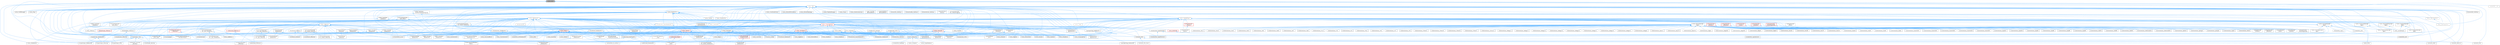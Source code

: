 digraph "src/Ioss_Sort.h"
{
 // INTERACTIVE_SVG=YES
 // LATEX_PDF_SIZE
  bgcolor="transparent";
  edge [fontname=Helvetica,fontsize=10,labelfontname=Helvetica,labelfontsize=10];
  node [fontname=Helvetica,fontsize=10,shape=box,height=0.2,width=0.4];
  Node1 [id="Node000001",label="src/Ioss_Sort.h",height=0.2,width=0.4,color="gray40", fillcolor="grey60", style="filled", fontcolor="black",tooltip=" "];
  Node1 -> Node2 [id="edge1_Node000001_Node000002",dir="back",color="steelblue1",style="solid",tooltip=" "];
  Node2 [id="Node000002",label="src/Ioss_DatabaseIO.C",height=0.2,width=0.4,color="grey40", fillcolor="white", style="filled",URL="$Ioss__DatabaseIO_8C.html",tooltip=" "];
  Node1 -> Node3 [id="edge2_Node000001_Node000003",dir="back",color="steelblue1",style="solid",tooltip=" "];
  Node3 [id="Node000003",label="src/Ioss_Decomposition.C",height=0.2,width=0.4,color="grey40", fillcolor="white", style="filled",URL="$Ioss__Decomposition_8C.html",tooltip=" "];
  Node1 -> Node4 [id="edge3_Node000001_Node000004",dir="back",color="steelblue1",style="solid",tooltip=" "];
  Node4 [id="Node000004",label="src/Ioss_FieldManager.C",height=0.2,width=0.4,color="grey40", fillcolor="white", style="filled",URL="$Ioss__FieldManager_8C.html",tooltip=" "];
  Node1 -> Node5 [id="edge4_Node000001_Node000005",dir="back",color="steelblue1",style="solid",tooltip=" "];
  Node5 [id="Node000005",label="src/Ioss_Map.C",height=0.2,width=0.4,color="grey40", fillcolor="white", style="filled",URL="$Ioss__Map_8C.html",tooltip=" "];
  Node1 -> Node6 [id="edge5_Node000001_Node000006",dir="back",color="steelblue1",style="solid",tooltip=" "];
  Node6 [id="Node000006",label="src/Ioss_Region.C",height=0.2,width=0.4,color="grey40", fillcolor="white", style="filled",URL="$Ioss__Region_8C.html",tooltip=" "];
  Node1 -> Node7 [id="edge6_Node000001_Node000007",dir="back",color="steelblue1",style="solid",tooltip=" "];
  Node7 [id="Node000007",label="src/Ioss_Utils.h",height=0.2,width=0.4,color="grey40", fillcolor="white", style="filled",URL="$Ioss__Utils_8h.html",tooltip=" "];
  Node7 -> Node8 [id="edge7_Node000007_Node000008",dir="back",color="steelblue1",style="solid",tooltip=" "];
  Node8 [id="Node000008",label="src/Ioss_ChainGenerator.C",height=0.2,width=0.4,color="grey40", fillcolor="white", style="filled",URL="$Ioss__ChainGenerator_8C.html",tooltip=" "];
  Node7 -> Node9 [id="edge8_Node000007_Node000009",dir="back",color="steelblue1",style="solid",tooltip=" "];
  Node9 [id="Node000009",label="src/Ioss_CompositeVariable\lType.C",height=0.2,width=0.4,color="grey40", fillcolor="white", style="filled",URL="$Ioss__CompositeVariableType_8C.html",tooltip=" "];
  Node7 -> Node10 [id="edge9_Node000007_Node000010",dir="back",color="steelblue1",style="solid",tooltip=" "];
  Node10 [id="Node000010",label="src/Ioss_ConstructedVariable\lType.C",height=0.2,width=0.4,color="grey40", fillcolor="white", style="filled",URL="$Ioss__ConstructedVariableType_8C.html",tooltip=" "];
  Node7 -> Node11 [id="edge10_Node000007_Node000011",dir="back",color="steelblue1",style="solid",tooltip=" "];
  Node11 [id="Node000011",label="src/Ioss_CoordinateFrame.C",height=0.2,width=0.4,color="grey40", fillcolor="white", style="filled",URL="$Ioss__CoordinateFrame_8C.html",tooltip=" "];
  Node7 -> Node3 [id="edge11_Node000007_Node000003",dir="back",color="steelblue1",style="solid",tooltip=" "];
  Node7 -> Node12 [id="edge12_Node000007_Node000012",dir="back",color="steelblue1",style="solid",tooltip=" "];
  Node12 [id="Node000012",label="src/Ioss_Decomposition.h",height=0.2,width=0.4,color="grey40", fillcolor="white", style="filled",URL="$Ioss__Decomposition_8h.html",tooltip=" "];
  Node12 -> Node3 [id="edge13_Node000012_Node000003",dir="back",color="steelblue1",style="solid",tooltip=" "];
  Node7 -> Node13 [id="edge14_Node000007_Node000013",dir="back",color="steelblue1",style="solid",tooltip=" "];
  Node13 [id="Node000013",label="src/Ioss_ElementPermutation.C",height=0.2,width=0.4,color="grey40", fillcolor="white", style="filled",URL="$Ioss__ElementPermutation_8C.html",tooltip=" "];
  Node7 -> Node14 [id="edge15_Node000007_Node000014",dir="back",color="steelblue1",style="solid",tooltip=" "];
  Node14 [id="Node000014",label="src/Ioss_ElementTopology.C",height=0.2,width=0.4,color="grey40", fillcolor="white", style="filled",URL="$Ioss__ElementTopology_8C.html",tooltip=" "];
  Node7 -> Node15 [id="edge16_Node000007_Node000015",dir="back",color="steelblue1",style="solid",tooltip=" "];
  Node15 [id="Node000015",label="src/Ioss_EntityBlock.C",height=0.2,width=0.4,color="grey40", fillcolor="white", style="filled",URL="$Ioss__EntityBlock_8C.html",tooltip=" "];
  Node7 -> Node16 [id="edge17_Node000007_Node000016",dir="back",color="steelblue1",style="solid",tooltip=" "];
  Node16 [id="Node000016",label="src/Ioss_Field.C",height=0.2,width=0.4,color="grey40", fillcolor="white", style="filled",URL="$Ioss__Field_8C.html",tooltip=" "];
  Node7 -> Node4 [id="edge18_Node000007_Node000004",dir="back",color="steelblue1",style="solid",tooltip=" "];
  Node7 -> Node17 [id="edge19_Node000007_Node000017",dir="back",color="steelblue1",style="solid",tooltip=" "];
  Node17 [id="Node000017",label="src/Ioss_FileInfo.C",height=0.2,width=0.4,color="grey40", fillcolor="white", style="filled",URL="$Ioss__FileInfo_8C.html",tooltip=" "];
  Node7 -> Node18 [id="edge20_Node000007_Node000018",dir="back",color="steelblue1",style="solid",tooltip=" "];
  Node18 [id="Node000018",label="src/Ioss_GroupingEntity.C",height=0.2,width=0.4,color="grey40", fillcolor="white", style="filled",URL="$Ioss__GroupingEntity_8C.html",tooltip=" "];
  Node7 -> Node19 [id="edge21_Node000007_Node000019",dir="back",color="steelblue1",style="solid",tooltip=" "];
  Node19 [id="Node000019",label="src/Ioss_IOFactory.C",height=0.2,width=0.4,color="grey40", fillcolor="white", style="filled",URL="$Ioss__IOFactory_8C.html",tooltip=" "];
  Node7 -> Node5 [id="edge22_Node000007_Node000005",dir="back",color="steelblue1",style="solid",tooltip=" "];
  Node7 -> Node20 [id="edge23_Node000007_Node000020",dir="back",color="steelblue1",style="solid",tooltip=" "];
  Node20 [id="Node000020",label="src/Ioss_ParallelUtils.C",height=0.2,width=0.4,color="grey40", fillcolor="white", style="filled",URL="$Ioss__ParallelUtils_8C.html",tooltip=" "];
  Node7 -> Node21 [id="edge24_Node000007_Node000021",dir="back",color="steelblue1",style="solid",tooltip=" "];
  Node21 [id="Node000021",label="src/Ioss_ParallelUtils.h",height=0.2,width=0.4,color="grey40", fillcolor="white", style="filled",URL="$Ioss__ParallelUtils_8h.html",tooltip=" "];
  Node21 -> Node2 [id="edge25_Node000021_Node000002",dir="back",color="steelblue1",style="solid",tooltip=" "];
  Node21 -> Node22 [id="edge26_Node000021_Node000022",dir="back",color="steelblue1",style="solid",tooltip=" "];
  Node22 [id="Node000022",label="src/Ioss_DatabaseIO.h",height=0.2,width=0.4,color="grey40", fillcolor="white", style="filled",URL="$Ioss__DatabaseIO_8h.html",tooltip=" "];
  Node22 -> Node23 [id="edge27_Node000022_Node000023",dir="back",color="steelblue1",style="solid",tooltip=" "];
  Node23 [id="Node000023",label="src/Ioss_Assembly.C",height=0.2,width=0.4,color="grey40", fillcolor="white", style="filled",URL="$Ioss__Assembly_8C.html",tooltip=" "];
  Node22 -> Node24 [id="edge28_Node000022_Node000024",dir="back",color="steelblue1",style="solid",tooltip=" "];
  Node24 [id="Node000024",label="src/Ioss_Blob.C",height=0.2,width=0.4,color="grey40", fillcolor="white", style="filled",URL="$Ioss__Blob_8C.html",tooltip=" "];
  Node22 -> Node8 [id="edge29_Node000022_Node000008",dir="back",color="steelblue1",style="solid",tooltip=" "];
  Node22 -> Node25 [id="edge30_Node000022_Node000025",dir="back",color="steelblue1",style="solid",tooltip=" "];
  Node25 [id="Node000025",label="src/Ioss_CommSet.C",height=0.2,width=0.4,color="grey40", fillcolor="white", style="filled",URL="$Ioss__CommSet_8C.html",tooltip=" "];
  Node22 -> Node26 [id="edge31_Node000022_Node000026",dir="back",color="steelblue1",style="solid",tooltip=" "];
  Node26 [id="Node000026",label="src/Ioss_EdgeBlock.C",height=0.2,width=0.4,color="grey40", fillcolor="white", style="filled",URL="$Ioss__EdgeBlock_8C.html",tooltip=" "];
  Node22 -> Node27 [id="edge32_Node000022_Node000027",dir="back",color="steelblue1",style="solid",tooltip=" "];
  Node27 [id="Node000027",label="src/Ioss_EdgeSet.C",height=0.2,width=0.4,color="grey40", fillcolor="white", style="filled",URL="$Ioss__EdgeSet_8C.html",tooltip=" "];
  Node22 -> Node28 [id="edge33_Node000022_Node000028",dir="back",color="steelblue1",style="solid",tooltip=" "];
  Node28 [id="Node000028",label="src/Ioss_ElementBlock.C",height=0.2,width=0.4,color="grey40", fillcolor="white", style="filled",URL="$Ioss__ElementBlock_8C.html",tooltip=" "];
  Node22 -> Node29 [id="edge34_Node000022_Node000029",dir="back",color="steelblue1",style="solid",tooltip=" "];
  Node29 [id="Node000029",label="src/Ioss_ElementSet.C",height=0.2,width=0.4,color="grey40", fillcolor="white", style="filled",URL="$Ioss__ElementSet_8C.html",tooltip=" "];
  Node22 -> Node15 [id="edge35_Node000022_Node000015",dir="back",color="steelblue1",style="solid",tooltip=" "];
  Node22 -> Node30 [id="edge36_Node000022_Node000030",dir="back",color="steelblue1",style="solid",tooltip=" "];
  Node30 [id="Node000030",label="src/Ioss_FaceBlock.C",height=0.2,width=0.4,color="grey40", fillcolor="white", style="filled",URL="$Ioss__FaceBlock_8C.html",tooltip=" "];
  Node22 -> Node31 [id="edge37_Node000022_Node000031",dir="back",color="steelblue1",style="solid",tooltip=" "];
  Node31 [id="Node000031",label="src/Ioss_FaceGenerator.C",height=0.2,width=0.4,color="grey40", fillcolor="white", style="filled",URL="$Ioss__FaceGenerator_8C.html",tooltip=" "];
  Node22 -> Node32 [id="edge38_Node000022_Node000032",dir="back",color="steelblue1",style="solid",tooltip=" "];
  Node32 [id="Node000032",label="src/Ioss_FaceSet.C",height=0.2,width=0.4,color="grey40", fillcolor="white", style="filled",URL="$Ioss__FaceSet_8C.html",tooltip=" "];
  Node22 -> Node18 [id="edge39_Node000022_Node000018",dir="back",color="steelblue1",style="solid",tooltip=" "];
  Node22 -> Node33 [id="edge40_Node000022_Node000033",dir="back",color="steelblue1",style="solid",tooltip=" "];
  Node33 [id="Node000033",label="src/Ioss_GroupingEntity.h",height=0.2,width=0.4,color="red", fillcolor="#FFF0F0", style="filled",URL="$Ioss__GroupingEntity_8h.html",tooltip=" "];
  Node33 -> Node23 [id="edge41_Node000033_Node000023",dir="back",color="steelblue1",style="solid",tooltip=" "];
  Node33 -> Node34 [id="edge42_Node000033_Node000034",dir="back",color="steelblue1",style="solid",tooltip=" "];
  Node34 [id="Node000034",label="src/Ioss_Assembly.h",height=0.2,width=0.4,color="grey40", fillcolor="white", style="filled",URL="$Ioss__Assembly_8h.html",tooltip=" "];
  Node34 -> Node23 [id="edge43_Node000034_Node000023",dir="back",color="steelblue1",style="solid",tooltip=" "];
  Node34 -> Node6 [id="edge44_Node000034_Node000006",dir="back",color="steelblue1",style="solid",tooltip=" "];
  Node34 -> Node35 [id="edge45_Node000034_Node000035",dir="back",color="steelblue1",style="solid",tooltip=" "];
  Node35 [id="Node000035",label="src/Ioss_SubSystem.h",height=0.2,width=0.4,color="grey40", fillcolor="white", style="filled",URL="$Ioss__SubSystem_8h.html",tooltip=" "];
  Node35 -> Node36 [id="edge46_Node000035_Node000036",dir="back",color="steelblue1",style="solid",tooltip=" "];
  Node36 [id="Node000036",label="src/Ioss_Compare.C",height=0.2,width=0.4,color="grey40", fillcolor="white", style="filled",URL="$Ioss__Compare_8C.html",tooltip=" "];
  Node35 -> Node37 [id="edge47_Node000035_Node000037",dir="back",color="steelblue1",style="solid",tooltip=" "];
  Node37 [id="Node000037",label="src/Ioss_CopyDatabase.C",height=0.2,width=0.4,color="grey40", fillcolor="white", style="filled",URL="$Ioss__CopyDatabase_8C.html",tooltip=" "];
  Node35 -> Node2 [id="edge48_Node000035_Node000002",dir="back",color="steelblue1",style="solid",tooltip=" "];
  Node35 -> Node38 [id="edge49_Node000035_Node000038",dir="back",color="steelblue1",style="solid",tooltip=" "];
  Node38 [id="Node000038",label="src/Ioss_Utils.C",height=0.2,width=0.4,color="grey40", fillcolor="white", style="filled",URL="$Ioss__Utils_8C.html",tooltip=" "];
  Node35 -> Node39 [id="edge50_Node000035_Node000039",dir="back",color="steelblue1",style="solid",tooltip=" "];
  Node39 [id="Node000039",label="src/adios/utest/Ut\l_ioad.C",height=0.2,width=0.4,color="grey40", fillcolor="white", style="filled",URL="$Ut__ioad_8C.html",tooltip=" "];
  Node35 -> Node40 [id="edge51_Node000035_Node000040",dir="back",color="steelblue1",style="solid",tooltip=" "];
  Node40 [id="Node000040",label="src/cgns/Iocgns_DatabaseIO.C",height=0.2,width=0.4,color="grey40", fillcolor="white", style="filled",URL="$Iocgns__DatabaseIO_8C.html",tooltip=" "];
  Node35 -> Node41 [id="edge52_Node000035_Node000041",dir="back",color="steelblue1",style="solid",tooltip=" "];
  Node41 [id="Node000041",label="src/faodel/Iofaodel\l_DatabaseIO.C",height=0.2,width=0.4,color="grey40", fillcolor="white", style="filled",URL="$Iofaodel__DatabaseIO_8C.html",tooltip=" "];
  Node35 -> Node42 [id="edge53_Node000035_Node000042",dir="back",color="steelblue1",style="solid",tooltip=" "];
  Node42 [id="Node000042",label="src/main/io_shell.C",height=0.2,width=0.4,color="grey40", fillcolor="white", style="filled",URL="$io__shell_8C.html",tooltip=" "];
  Node35 -> Node43 [id="edge54_Node000035_Node000043",dir="back",color="steelblue1",style="solid",tooltip=" "];
  Node43 [id="Node000043",label="src/main/io_shell_ts.C",height=0.2,width=0.4,color="grey40", fillcolor="white", style="filled",URL="$io__shell__ts_8C.html",tooltip=" "];
  Node35 -> Node44 [id="edge55_Node000035_Node000044",dir="back",color="steelblue1",style="solid",tooltip=" "];
  Node44 [id="Node000044",label="src/main/struc_to_unstruc.C",height=0.2,width=0.4,color="grey40", fillcolor="white", style="filled",URL="$struc__to__unstruc_8C.html",tooltip=" "];
  Node35 -> Node45 [id="edge56_Node000035_Node000045",dir="back",color="steelblue1",style="solid",tooltip=" "];
  Node45 [id="Node000045",label="src/pamgen/Iopg_DatabaseIO.C",height=0.2,width=0.4,color="grey40", fillcolor="white", style="filled",URL="$Iopg__DatabaseIO_8C.html",tooltip=" "];
  Node35 -> Node46 [id="edge57_Node000035_Node000046",dir="back",color="steelblue1",style="solid",tooltip=" "];
  Node46 [id="Node000046",label="src/utest/Utst_heartbeat.C",height=0.2,width=0.4,color="grey40", fillcolor="white", style="filled",URL="$Utst__heartbeat_8C.html",tooltip=" "];
  Node35 -> Node47 [id="edge58_Node000035_Node000047",dir="back",color="steelblue1",style="solid",tooltip=" "];
  Node47 [id="Node000047",label="src/visualization/exodus\l/Iovs_exodus_DatabaseIO.C",height=0.2,width=0.4,color="grey40", fillcolor="white", style="filled",URL="$Iovs__exodus__DatabaseIO_8C.html",tooltip=" "];
  Node34 -> Node48 [id="edge59_Node000034_Node000048",dir="back",color="steelblue1",style="solid",tooltip=" "];
  Node48 [id="Node000048",label="src/catalyst/Iocatalyst\l_DatabaseIO.C",height=0.2,width=0.4,color="grey40", fillcolor="white", style="filled",URL="$Iocatalyst__DatabaseIO_8C.html",tooltip=" "];
  Node34 -> Node49 [id="edge60_Node000034_Node000049",dir="back",color="steelblue1",style="solid",tooltip=" "];
  Node49 [id="Node000049",label="src/cgns/Iocgns_Utils.C",height=0.2,width=0.4,color="grey40", fillcolor="white", style="filled",URL="$Iocgns__Utils_8C.html",tooltip=" "];
  Node34 -> Node50 [id="edge61_Node000034_Node000050",dir="back",color="steelblue1",style="solid",tooltip=" "];
  Node50 [id="Node000050",label="src/exodus/Ioex_BaseDatabaseIO.C",height=0.2,width=0.4,color="grey40", fillcolor="white", style="filled",URL="$Ioex__BaseDatabaseIO_8C.html",tooltip=" "];
  Node34 -> Node51 [id="edge62_Node000034_Node000051",dir="back",color="steelblue1",style="solid",tooltip=" "];
  Node51 [id="Node000051",label="src/exodus/Ioex_DatabaseIO.C",height=0.2,width=0.4,color="grey40", fillcolor="white", style="filled",URL="$Ioex__DatabaseIO_8C.html",tooltip=" "];
  Node34 -> Node52 [id="edge63_Node000034_Node000052",dir="back",color="steelblue1",style="solid",tooltip=" "];
  Node52 [id="Node000052",label="src/exodus/Ioex_Internals.C",height=0.2,width=0.4,color="grey40", fillcolor="white", style="filled",URL="$Ioex__Internals_8C.html",tooltip=" "];
  Node34 -> Node53 [id="edge64_Node000034_Node000053",dir="back",color="steelblue1",style="solid",tooltip=" "];
  Node53 [id="Node000053",label="src/exodus/Ioex_Utils.C",height=0.2,width=0.4,color="grey40", fillcolor="white", style="filled",URL="$Ioex__Utils_8C.html",tooltip=" "];
  Node34 -> Node54 [id="edge65_Node000034_Node000054",dir="back",color="steelblue1",style="solid",tooltip=" "];
  Node54 [id="Node000054",label="src/exonull/Ioexnl\l_BaseDatabaseIO.C",height=0.2,width=0.4,color="grey40", fillcolor="white", style="filled",URL="$Ioexnl__BaseDatabaseIO_8C.html",tooltip=" "];
  Node34 -> Node55 [id="edge66_Node000034_Node000055",dir="back",color="steelblue1",style="solid",tooltip=" "];
  Node55 [id="Node000055",label="src/exonull/Ioexnl\l_DatabaseIO.C",height=0.2,width=0.4,color="grey40", fillcolor="white", style="filled",URL="$Ioexnl__DatabaseIO_8C.html",tooltip=" "];
  Node34 -> Node56 [id="edge67_Node000034_Node000056",dir="back",color="steelblue1",style="solid",tooltip=" "];
  Node56 [id="Node000056",label="src/exonull/Ioexnl\l_Internals.C",height=0.2,width=0.4,color="grey40", fillcolor="white", style="filled",URL="$Ioexnl__Internals_8C.html",tooltip=" "];
  Node34 -> Node57 [id="edge68_Node000034_Node000057",dir="back",color="steelblue1",style="solid",tooltip=" "];
  Node57 [id="Node000057",label="src/exonull/Ioexnl\l_Utils.C",height=0.2,width=0.4,color="grey40", fillcolor="white", style="filled",URL="$Ioexnl__Utils_8C.html",tooltip=" "];
  Node34 -> Node58 [id="edge69_Node000034_Node000058",dir="back",color="steelblue1",style="solid",tooltip=" "];
  Node58 [id="Node000058",label="src/main/io_info.h",height=0.2,width=0.4,color="grey40", fillcolor="white", style="filled",URL="$io__info_8h.html",tooltip=" "];
  Node58 -> Node59 [id="edge70_Node000058_Node000059",dir="back",color="steelblue1",style="solid",tooltip=" "];
  Node59 [id="Node000059",label="src/main/io_info.C",height=0.2,width=0.4,color="grey40", fillcolor="white", style="filled",URL="$io__info_8C.html",tooltip=" "];
  Node58 -> Node60 [id="edge71_Node000058_Node000060",dir="back",color="steelblue1",style="solid",tooltip=" "];
  Node60 [id="Node000060",label="src/main/io_info_main.C",height=0.2,width=0.4,color="grey40", fillcolor="white", style="filled",URL="$io__info__main_8C.html",tooltip=" "];
  Node34 -> Node61 [id="edge72_Node000034_Node000061",dir="back",color="steelblue1",style="solid",tooltip=" "];
  Node61 [id="Node000061",label="src/main/io_modify.C",height=0.2,width=0.4,color="grey40", fillcolor="white", style="filled",URL="$io__modify_8C.html",tooltip=" "];
  Node34 -> Node62 [id="edge73_Node000034_Node000062",dir="back",color="steelblue1",style="solid",tooltip=" "];
  Node62 [id="Node000062",label="src/null/Ionull_DatabaseIO.C",height=0.2,width=0.4,color="grey40", fillcolor="white", style="filled",URL="$Ionull__DatabaseIO_8C.html",tooltip=" "];
  Node34 -> Node63 [id="edge74_Node000034_Node000063",dir="back",color="steelblue1",style="solid",tooltip=" "];
  Node63 [id="Node000063",label="src/text_mesh/Iotm\l_DatabaseIO.C",height=0.2,width=0.4,color="grey40", fillcolor="white", style="filled",URL="$Iotm__DatabaseIO_8C.html",tooltip=" "];
  Node34 -> Node64 [id="edge75_Node000034_Node000064",dir="back",color="steelblue1",style="solid",tooltip=" "];
  Node64 [id="Node000064",label="src/unit_tests/UnitTestIotm\lTextMeshFixture.h",height=0.2,width=0.4,color="grey40", fillcolor="white", style="filled",URL="$UnitTestIotmTextMeshFixture_8h.html",tooltip=" "];
  Node64 -> Node65 [id="edge76_Node000064_Node000065",dir="back",color="steelblue1",style="solid",tooltip=" "];
  Node65 [id="Node000065",label="src/unit_tests/UnitTestText\lMesh.C",height=0.2,width=0.4,color="grey40", fillcolor="white", style="filled",URL="$UnitTestTextMesh_8C.html",tooltip=" "];
  Node33 -> Node24 [id="edge77_Node000033_Node000024",dir="back",color="steelblue1",style="solid",tooltip=" "];
  Node33 -> Node66 [id="edge78_Node000033_Node000066",dir="back",color="steelblue1",style="solid",tooltip=" "];
  Node66 [id="Node000066",label="src/Ioss_Blob.h",height=0.2,width=0.4,color="grey40", fillcolor="white", style="filled",URL="$Ioss__Blob_8h.html",tooltip=" "];
  Node66 -> Node24 [id="edge79_Node000066_Node000024",dir="back",color="steelblue1",style="solid",tooltip=" "];
  Node66 -> Node6 [id="edge80_Node000066_Node000006",dir="back",color="steelblue1",style="solid",tooltip=" "];
  Node66 -> Node35 [id="edge81_Node000066_Node000035",dir="back",color="steelblue1",style="solid",tooltip=" "];
  Node66 -> Node50 [id="edge82_Node000066_Node000050",dir="back",color="steelblue1",style="solid",tooltip=" "];
  Node66 -> Node51 [id="edge83_Node000066_Node000051",dir="back",color="steelblue1",style="solid",tooltip=" "];
  Node66 -> Node52 [id="edge84_Node000066_Node000052",dir="back",color="steelblue1",style="solid",tooltip=" "];
  Node66 -> Node54 [id="edge85_Node000066_Node000054",dir="back",color="steelblue1",style="solid",tooltip=" "];
  Node66 -> Node55 [id="edge86_Node000066_Node000055",dir="back",color="steelblue1",style="solid",tooltip=" "];
  Node66 -> Node56 [id="edge87_Node000066_Node000056",dir="back",color="steelblue1",style="solid",tooltip=" "];
  Node66 -> Node58 [id="edge88_Node000066_Node000058",dir="back",color="steelblue1",style="solid",tooltip=" "];
  Node66 -> Node61 [id="edge89_Node000066_Node000061",dir="back",color="steelblue1",style="solid",tooltip=" "];
  Node66 -> Node62 [id="edge90_Node000066_Node000062",dir="back",color="steelblue1",style="solid",tooltip=" "];
  Node66 -> Node67 [id="edge91_Node000066_Node000067",dir="back",color="steelblue1",style="solid",tooltip=" "];
  Node67 [id="Node000067",label="src/utest/Utst_blob\l_write_read.C",height=0.2,width=0.4,color="grey40", fillcolor="white", style="filled",URL="$Utst__blob__write__read_8C.html",tooltip=" "];
  Node33 -> Node25 [id="edge92_Node000033_Node000025",dir="back",color="steelblue1",style="solid",tooltip=" "];
  Node33 -> Node68 [id="edge93_Node000033_Node000068",dir="back",color="steelblue1",style="solid",tooltip=" "];
  Node68 [id="Node000068",label="src/Ioss_CommSet.h",height=0.2,width=0.4,color="grey40", fillcolor="white", style="filled",URL="$Ioss__CommSet_8h.html",tooltip=" "];
  Node68 -> Node25 [id="edge94_Node000068_Node000025",dir="back",color="steelblue1",style="solid",tooltip=" "];
  Node68 -> Node31 [id="edge95_Node000068_Node000031",dir="back",color="steelblue1",style="solid",tooltip=" "];
  Node68 -> Node6 [id="edge96_Node000068_Node000006",dir="back",color="steelblue1",style="solid",tooltip=" "];
  Node68 -> Node35 [id="edge97_Node000068_Node000035",dir="back",color="steelblue1",style="solid",tooltip=" "];
  Node68 -> Node69 [id="edge98_Node000068_Node000069",dir="back",color="steelblue1",style="solid",tooltip=" "];
  Node69 [id="Node000069",label="src/adios/Ioad_DatabaseIO.C",height=0.2,width=0.4,color="grey40", fillcolor="white", style="filled",URL="$Ioad__DatabaseIO_8C.html",tooltip=" "];
  Node68 -> Node39 [id="edge99_Node000068_Node000039",dir="back",color="steelblue1",style="solid",tooltip=" "];
  Node68 -> Node48 [id="edge100_Node000068_Node000048",dir="back",color="steelblue1",style="solid",tooltip=" "];
  Node68 -> Node50 [id="edge101_Node000068_Node000050",dir="back",color="steelblue1",style="solid",tooltip=" "];
  Node68 -> Node51 [id="edge102_Node000068_Node000051",dir="back",color="steelblue1",style="solid",tooltip=" "];
  Node68 -> Node54 [id="edge103_Node000068_Node000054",dir="back",color="steelblue1",style="solid",tooltip=" "];
  Node68 -> Node55 [id="edge104_Node000068_Node000055",dir="back",color="steelblue1",style="solid",tooltip=" "];
  Node68 -> Node41 [id="edge105_Node000068_Node000041",dir="back",color="steelblue1",style="solid",tooltip=" "];
  Node68 -> Node70 [id="edge106_Node000068_Node000070",dir="back",color="steelblue1",style="solid",tooltip=" "];
  Node70 [id="Node000070",label="src/faodel/Iofaodel\l_FieldSerialization.h",height=0.2,width=0.4,color="red", fillcolor="#FFF0F0", style="filled",URL="$Iofaodel__FieldSerialization_8h.html",tooltip=" "];
  Node70 -> Node41 [id="edge107_Node000070_Node000041",dir="back",color="steelblue1",style="solid",tooltip=" "];
  Node68 -> Node72 [id="edge108_Node000068_Node000072",dir="back",color="steelblue1",style="solid",tooltip=" "];
  Node72 [id="Node000072",label="src/faodel/Iofaodel\l_PropertySerialization.C",height=0.2,width=0.4,color="grey40", fillcolor="white", style="filled",URL="$Iofaodel__PropertySerialization_8C.html",tooltip=" "];
  Node68 -> Node73 [id="edge109_Node000068_Node000073",dir="back",color="steelblue1",style="solid",tooltip=" "];
  Node73 [id="Node000073",label="src/faodel/Iofaodel\l_Utils.C",height=0.2,width=0.4,color="grey40", fillcolor="white", style="filled",URL="$Iofaodel__Utils_8C.html",tooltip=" "];
  Node68 -> Node74 [id="edge110_Node000068_Node000074",dir="back",color="steelblue1",style="solid",tooltip=" "];
  Node74 [id="Node000074",label="src/gen_struc/Iogs\l_DatabaseIO.C",height=0.2,width=0.4,color="grey40", fillcolor="white", style="filled",URL="$Iogs__DatabaseIO_8C.html",tooltip=" "];
  Node68 -> Node75 [id="edge111_Node000068_Node000075",dir="back",color="steelblue1",style="solid",tooltip=" "];
  Node75 [id="Node000075",label="src/generated/Iogn\l_DatabaseIO.C",height=0.2,width=0.4,color="grey40", fillcolor="white", style="filled",URL="$Iogn__DatabaseIO_8C.html",tooltip=" "];
  Node68 -> Node76 [id="edge112_Node000068_Node000076",dir="back",color="steelblue1",style="solid",tooltip=" "];
  Node76 [id="Node000076",label="src/main/cth_pressure\l_map.C",height=0.2,width=0.4,color="grey40", fillcolor="white", style="filled",URL="$cth__pressure__map_8C.html",tooltip=" "];
  Node68 -> Node58 [id="edge113_Node000068_Node000058",dir="back",color="steelblue1",style="solid",tooltip=" "];
  Node68 -> Node61 [id="edge114_Node000068_Node000061",dir="back",color="steelblue1",style="solid",tooltip=" "];
  Node68 -> Node62 [id="edge115_Node000068_Node000062",dir="back",color="steelblue1",style="solid",tooltip=" "];
  Node68 -> Node63 [id="edge116_Node000068_Node000063",dir="back",color="steelblue1",style="solid",tooltip=" "];
  Node68 -> Node64 [id="edge117_Node000068_Node000064",dir="back",color="steelblue1",style="solid",tooltip=" "];
  Node33 -> Node27 [id="edge118_Node000033_Node000027",dir="back",color="steelblue1",style="solid",tooltip=" "];
  Node33 -> Node29 [id="edge119_Node000033_Node000029",dir="back",color="steelblue1",style="solid",tooltip=" "];
  Node33 -> Node15 [id="edge120_Node000033_Node000015",dir="back",color="steelblue1",style="solid",tooltip=" "];
  Node33 -> Node77 [id="edge121_Node000033_Node000077",dir="back",color="steelblue1",style="solid",tooltip=" "];
  Node77 [id="Node000077",label="src/Ioss_EntityBlock.h",height=0.2,width=0.4,color="red", fillcolor="#FFF0F0", style="filled",URL="$Ioss__EntityBlock_8h.html",tooltip=" "];
  Node77 -> Node26 [id="edge122_Node000077_Node000026",dir="back",color="steelblue1",style="solid",tooltip=" "];
  Node77 -> Node28 [id="edge123_Node000077_Node000028",dir="back",color="steelblue1",style="solid",tooltip=" "];
  Node77 -> Node15 [id="edge124_Node000077_Node000015",dir="back",color="steelblue1",style="solid",tooltip=" "];
  Node77 -> Node30 [id="edge125_Node000077_Node000030",dir="back",color="steelblue1",style="solid",tooltip=" "];
  Node77 -> Node97 [id="edge126_Node000077_Node000097",dir="back",color="steelblue1",style="solid",tooltip=" "];
  Node97 [id="Node000097",label="src/Ioss_NodeBlock.C",height=0.2,width=0.4,color="grey40", fillcolor="white", style="filled",URL="$Ioss__NodeBlock_8C.html",tooltip=" "];
  Node77 -> Node6 [id="edge127_Node000077_Node000006",dir="back",color="steelblue1",style="solid",tooltip=" "];
  Node77 -> Node80 [id="edge128_Node000077_Node000080",dir="back",color="steelblue1",style="solid",tooltip=" "];
  Node80 [id="Node000080",label="src/Ioss_SideBlock.C",height=0.2,width=0.4,color="grey40", fillcolor="white", style="filled",URL="$Ioss__SideBlock_8C.html",tooltip=" "];
  Node77 -> Node35 [id="edge129_Node000077_Node000035",dir="back",color="steelblue1",style="solid",tooltip=" "];
  Node77 -> Node50 [id="edge130_Node000077_Node000050",dir="back",color="steelblue1",style="solid",tooltip=" "];
  Node77 -> Node51 [id="edge131_Node000077_Node000051",dir="back",color="steelblue1",style="solid",tooltip=" "];
  Node77 -> Node54 [id="edge132_Node000077_Node000054",dir="back",color="steelblue1",style="solid",tooltip=" "];
  Node77 -> Node55 [id="edge133_Node000077_Node000055",dir="back",color="steelblue1",style="solid",tooltip=" "];
  Node77 -> Node62 [id="edge134_Node000077_Node000062",dir="back",color="steelblue1",style="solid",tooltip=" "];
  Node33 -> Node107 [id="edge135_Node000033_Node000107",dir="back",color="steelblue1",style="solid",tooltip=" "];
  Node107 [id="Node000107",label="src/Ioss_EntitySet.C",height=0.2,width=0.4,color="grey40", fillcolor="white", style="filled",URL="$Ioss__EntitySet_8C.html",tooltip=" "];
  Node33 -> Node108 [id="edge136_Node000033_Node000108",dir="back",color="steelblue1",style="solid",tooltip=" "];
  Node108 [id="Node000108",label="src/Ioss_EntitySet.h",height=0.2,width=0.4,color="red", fillcolor="#FFF0F0", style="filled",URL="$Ioss__EntitySet_8h.html",tooltip=" "];
  Node108 -> Node27 [id="edge137_Node000108_Node000027",dir="back",color="steelblue1",style="solid",tooltip=" "];
  Node108 -> Node29 [id="edge138_Node000108_Node000029",dir="back",color="steelblue1",style="solid",tooltip=" "];
  Node108 -> Node107 [id="edge139_Node000108_Node000107",dir="back",color="steelblue1",style="solid",tooltip=" "];
  Node108 -> Node32 [id="edge140_Node000108_Node000032",dir="back",color="steelblue1",style="solid",tooltip=" "];
  Node108 -> Node112 [id="edge141_Node000108_Node000112",dir="back",color="steelblue1",style="solid",tooltip=" "];
  Node112 [id="Node000112",label="src/Ioss_NodeSet.C",height=0.2,width=0.4,color="grey40", fillcolor="white", style="filled",URL="$Ioss__NodeSet_8C.html",tooltip=" "];
  Node108 -> Node35 [id="edge142_Node000108_Node000035",dir="back",color="steelblue1",style="solid",tooltip=" "];
  Node108 -> Node114 [id="edge143_Node000108_Node000114",dir="back",color="steelblue1",style="solid",tooltip=" "];
  Node114 [id="Node000114",label="src/adios/Ioad_DatabaseIO.h",height=0.2,width=0.4,color="grey40", fillcolor="white", style="filled",URL="$Ioad__DatabaseIO_8h.html",tooltip=" "];
  Node114 -> Node69 [id="edge144_Node000114_Node000069",dir="back",color="steelblue1",style="solid",tooltip=" "];
  Node114 -> Node115 [id="edge145_Node000114_Node000115",dir="back",color="steelblue1",style="solid",tooltip=" "];
  Node115 [id="Node000115",label="src/adios/Ioad_IOFactory.C",height=0.2,width=0.4,color="grey40", fillcolor="white", style="filled",URL="$Ioad__IOFactory_8C.html",tooltip=" "];
  Node108 -> Node116 [id="edge146_Node000108_Node000116",dir="back",color="steelblue1",style="solid",tooltip=" "];
  Node116 [id="Node000116",label="src/catalyst/Iocatalyst\l_DatabaseIO.h",height=0.2,width=0.4,color="grey40", fillcolor="white", style="filled",URL="$Iocatalyst__DatabaseIO_8h.html",tooltip=" "];
  Node116 -> Node48 [id="edge147_Node000116_Node000048",dir="back",color="steelblue1",style="solid",tooltip=" "];
  Node116 -> Node117 [id="edge148_Node000116_Node000117",dir="back",color="steelblue1",style="solid",tooltip=" "];
  Node117 [id="Node000117",label="src/catalyst/Iocatalyst\l_IOFactory.C",height=0.2,width=0.4,color="grey40", fillcolor="white", style="filled",URL="$Iocatalyst__IOFactory_8C.html",tooltip=" "];
  Node108 -> Node50 [id="edge149_Node000108_Node000050",dir="back",color="steelblue1",style="solid",tooltip=" "];
  Node108 -> Node51 [id="edge150_Node000108_Node000051",dir="back",color="steelblue1",style="solid",tooltip=" "];
  Node108 -> Node54 [id="edge151_Node000108_Node000054",dir="back",color="steelblue1",style="solid",tooltip=" "];
  Node108 -> Node55 [id="edge152_Node000108_Node000055",dir="back",color="steelblue1",style="solid",tooltip=" "];
  Node108 -> Node62 [id="edge153_Node000108_Node000062",dir="back",color="steelblue1",style="solid",tooltip=" "];
  Node33 -> Node32 [id="edge154_Node000033_Node000032",dir="back",color="steelblue1",style="solid",tooltip=" "];
  Node33 -> Node18 [id="edge155_Node000033_Node000018",dir="back",color="steelblue1",style="solid",tooltip=" "];
  Node33 -> Node112 [id="edge156_Node000033_Node000112",dir="back",color="steelblue1",style="solid",tooltip=" "];
  Node33 -> Node118 [id="edge157_Node000033_Node000118",dir="back",color="steelblue1",style="solid",tooltip=" "];
  Node118 [id="Node000118",label="src/Ioss_NullEntity.h",height=0.2,width=0.4,color="red", fillcolor="#FFF0F0", style="filled",URL="$Ioss__NullEntity_8h.html",tooltip=" "];
  Node118 -> Node120 [id="edge158_Node000118_Node000120",dir="back",color="steelblue1",style="solid",tooltip=" "];
  Node120 [id="Node000120",label="src/utest/Utst_ioel.C",height=0.2,width=0.4,color="grey40", fillcolor="white", style="filled",URL="$Utst__ioel_8C.html",tooltip=" "];
  Node33 -> Node121 [id="edge159_Node000033_Node000121",dir="back",color="steelblue1",style="solid",tooltip=" "];
  Node121 [id="Node000121",label="src/Ioss_Property.C",height=0.2,width=0.4,color="grey40", fillcolor="white", style="filled",URL="$Ioss__Property_8C.html",tooltip=" "];
  Node33 -> Node6 [id="edge160_Node000033_Node000006",dir="back",color="steelblue1",style="solid",tooltip=" "];
  Node33 -> Node122 [id="edge161_Node000033_Node000122",dir="back",color="steelblue1",style="solid",tooltip=" "];
  Node122 [id="Node000122",label="src/Ioss_Region.h",height=0.2,width=0.4,color="red", fillcolor="#FFF0F0", style="filled",URL="$Ioss__Region_8h.html",tooltip=" "];
  Node122 -> Node23 [id="edge162_Node000122_Node000023",dir="back",color="steelblue1",style="solid",tooltip=" "];
  Node122 -> Node24 [id="edge163_Node000122_Node000024",dir="back",color="steelblue1",style="solid",tooltip=" "];
  Node122 -> Node8 [id="edge164_Node000122_Node000008",dir="back",color="steelblue1",style="solid",tooltip=" "];
  Node122 -> Node31 [id="edge165_Node000122_Node000031",dir="back",color="steelblue1",style="solid",tooltip=" "];
  Node122 -> Node18 [id="edge166_Node000122_Node000018",dir="back",color="steelblue1",style="solid",tooltip=" "];
  Node122 -> Node6 [id="edge167_Node000122_Node000006",dir="back",color="steelblue1",style="solid",tooltip=" "];
  Node122 -> Node82 [id="edge168_Node000122_Node000082",dir="back",color="steelblue1",style="solid",tooltip=" "];
  Node82 [id="Node000082",label="src/Ioss_SideSet.C",height=0.2,width=0.4,color="grey40", fillcolor="white", style="filled",URL="$Ioss__SideSet_8C.html",tooltip=" "];
  Node122 -> Node100 [id="edge169_Node000122_Node000100",dir="back",color="steelblue1",style="solid",tooltip=" "];
  Node100 [id="Node000100",label="src/Ioss_StructuredBlock.C",height=0.2,width=0.4,color="grey40", fillcolor="white", style="filled",URL="$Ioss__StructuredBlock_8C.html",tooltip=" "];
  Node122 -> Node35 [id="edge170_Node000122_Node000035",dir="back",color="steelblue1",style="solid",tooltip=" "];
  Node122 -> Node114 [id="edge171_Node000122_Node000114",dir="back",color="steelblue1",style="solid",tooltip=" "];
  Node122 -> Node39 [id="edge172_Node000122_Node000039",dir="back",color="steelblue1",style="solid",tooltip=" "];
  Node122 -> Node48 [id="edge173_Node000122_Node000048",dir="back",color="steelblue1",style="solid",tooltip=" "];
  Node122 -> Node116 [id="edge174_Node000122_Node000116",dir="back",color="steelblue1",style="solid",tooltip=" "];
  Node122 -> Node84 [id="edge175_Node000122_Node000084",dir="back",color="steelblue1",style="solid",tooltip=" "];
  Node84 [id="Node000084",label="src/cgns/Iocgns_Utils.h",height=0.2,width=0.4,color="grey40", fillcolor="white", style="filled",URL="$Iocgns__Utils_8h.html",tooltip=" "];
  Node84 -> Node40 [id="edge176_Node000084_Node000040",dir="back",color="steelblue1",style="solid",tooltip=" "];
  Node84 -> Node85 [id="edge177_Node000084_Node000085",dir="back",color="steelblue1",style="solid",tooltip=" "];
  Node85 [id="Node000085",label="src/cgns/Iocgns_IOFactory.C",height=0.2,width=0.4,color="grey40", fillcolor="white", style="filled",URL="$Iocgns__IOFactory_8C.html",tooltip=" "];
  Node84 -> Node49 [id="edge178_Node000084_Node000049",dir="back",color="steelblue1",style="solid",tooltip=" "];
  Node84 -> Node86 [id="edge179_Node000084_Node000086",dir="back",color="steelblue1",style="solid",tooltip=" "];
  Node86 [id="Node000086",label="src/main/cgns_decomp.C",height=0.2,width=0.4,color="grey40", fillcolor="white", style="filled",URL="$cgns__decomp_8C.html",tooltip=" "];
  Node84 -> Node44 [id="edge180_Node000084_Node000044",dir="back",color="steelblue1",style="solid",tooltip=" "];
  Node84 -> Node87 [id="edge181_Node000084_Node000087",dir="back",color="steelblue1",style="solid",tooltip=" "];
  Node87 [id="Node000087",label="src/utest/Utst_structured\l_decomp.C",height=0.2,width=0.4,color="grey40", fillcolor="white", style="filled",URL="$Utst__structured__decomp_8C.html",tooltip=" "];
  Node122 -> Node50 [id="edge182_Node000122_Node000050",dir="back",color="steelblue1",style="solid",tooltip=" "];
  Node122 -> Node51 [id="edge183_Node000122_Node000051",dir="back",color="steelblue1",style="solid",tooltip=" "];
  Node122 -> Node52 [id="edge184_Node000122_Node000052",dir="back",color="steelblue1",style="solid",tooltip=" "];
  Node122 -> Node53 [id="edge185_Node000122_Node000053",dir="back",color="steelblue1",style="solid",tooltip=" "];
  Node122 -> Node54 [id="edge186_Node000122_Node000054",dir="back",color="steelblue1",style="solid",tooltip=" "];
  Node122 -> Node55 [id="edge187_Node000122_Node000055",dir="back",color="steelblue1",style="solid",tooltip=" "];
  Node122 -> Node56 [id="edge188_Node000122_Node000056",dir="back",color="steelblue1",style="solid",tooltip=" "];
  Node122 -> Node57 [id="edge189_Node000122_Node000057",dir="back",color="steelblue1",style="solid",tooltip=" "];
  Node122 -> Node124 [id="edge190_Node000122_Node000124",dir="back",color="steelblue1",style="solid",tooltip=" "];
  Node124 [id="Node000124",label="src/faodel/Iofaodel\l_DatabaseIO.h",height=0.2,width=0.4,color="grey40", fillcolor="white", style="filled",URL="$Iofaodel__DatabaseIO_8h.html",tooltip=" "];
  Node124 -> Node41 [id="edge191_Node000124_Node000041",dir="back",color="steelblue1",style="solid",tooltip=" "];
  Node122 -> Node70 [id="edge192_Node000122_Node000070",dir="back",color="steelblue1",style="solid",tooltip=" "];
  Node122 -> Node72 [id="edge193_Node000122_Node000072",dir="back",color="steelblue1",style="solid",tooltip=" "];
  Node122 -> Node73 [id="edge194_Node000122_Node000073",dir="back",color="steelblue1",style="solid",tooltip=" "];
  Node122 -> Node74 [id="edge195_Node000122_Node000074",dir="back",color="steelblue1",style="solid",tooltip=" "];
  Node122 -> Node75 [id="edge196_Node000122_Node000075",dir="back",color="steelblue1",style="solid",tooltip=" "];
  Node122 -> Node127 [id="edge197_Node000122_Node000127",dir="back",color="steelblue1",style="solid",tooltip=" "];
  Node127 [id="Node000127",label="src/heartbeat/Iohb\l_DatabaseIO.C",height=0.2,width=0.4,color="grey40", fillcolor="white", style="filled",URL="$Iohb__DatabaseIO_8C.html",tooltip=" "];
  Node122 -> Node86 [id="edge198_Node000122_Node000086",dir="back",color="steelblue1",style="solid",tooltip=" "];
  Node122 -> Node76 [id="edge199_Node000122_Node000076",dir="back",color="steelblue1",style="solid",tooltip=" "];
  Node122 -> Node58 [id="edge200_Node000122_Node000058",dir="back",color="steelblue1",style="solid",tooltip=" "];
  Node122 -> Node61 [id="edge201_Node000122_Node000061",dir="back",color="steelblue1",style="solid",tooltip=" "];
  Node122 -> Node91 [id="edge202_Node000122_Node000091",dir="back",color="steelblue1",style="solid",tooltip=" "];
  Node91 [id="Node000091",label="src/main/shell_to_hex.C",height=0.2,width=0.4,color="grey40", fillcolor="white", style="filled",URL="$shell__to__hex_8C.html",tooltip=" "];
  Node122 -> Node92 [id="edge203_Node000122_Node000092",dir="back",color="steelblue1",style="solid",tooltip=" "];
  Node92 [id="Node000092",label="src/main/skinner.C",height=0.2,width=0.4,color="grey40", fillcolor="white", style="filled",URL="$skinner_8C.html",tooltip=" "];
  Node122 -> Node93 [id="edge204_Node000122_Node000093",dir="back",color="steelblue1",style="solid",tooltip=" "];
  Node93 [id="Node000093",label="src/main/sphgen.C",height=0.2,width=0.4,color="grey40", fillcolor="white", style="filled",URL="$sphgen_8C.html",tooltip=" "];
  Node122 -> Node62 [id="edge205_Node000122_Node000062",dir="back",color="steelblue1",style="solid",tooltip=" "];
  Node122 -> Node63 [id="edge206_Node000122_Node000063",dir="back",color="steelblue1",style="solid",tooltip=" "];
  Node122 -> Node95 [id="edge207_Node000122_Node000095",dir="back",color="steelblue1",style="solid",tooltip=" "];
  Node95 [id="Node000095",label="src/unit_tests/UnitTestElement\lBlockBatchRead.C",height=0.2,width=0.4,color="grey40", fillcolor="white", style="filled",URL="$UnitTestElementBlockBatchRead_8C.html",tooltip=" "];
  Node122 -> Node64 [id="edge208_Node000122_Node000064",dir="back",color="steelblue1",style="solid",tooltip=" "];
  Node122 -> Node88 [id="edge209_Node000122_Node000088",dir="back",color="steelblue1",style="solid",tooltip=" "];
  Node88 [id="Node000088",label="src/utest/Utst_IofxDatabaseIO.C",height=0.2,width=0.4,color="grey40", fillcolor="white", style="filled",URL="$Utst__IofxDatabaseIO_8C.html",tooltip=" "];
  Node122 -> Node67 [id="edge210_Node000122_Node000067",dir="back",color="steelblue1",style="solid",tooltip=" "];
  Node122 -> Node106 [id="edge211_Node000122_Node000106",dir="back",color="steelblue1",style="solid",tooltip=" "];
  Node106 [id="Node000106",label="src/visualization/cgns\l/Iovs_cgns_DatabaseIO.C",height=0.2,width=0.4,color="grey40", fillcolor="white", style="filled",URL="$Iovs__cgns__DatabaseIO_8C.html",tooltip=" "];
  Node33 -> Node82 [id="edge212_Node000033_Node000082",dir="back",color="steelblue1",style="solid",tooltip=" "];
  Node33 -> Node129 [id="edge213_Node000033_Node000129",dir="back",color="steelblue1",style="solid",tooltip=" "];
  Node129 [id="Node000129",label="src/Ioss_SideSet.h",height=0.2,width=0.4,color="red", fillcolor="#FFF0F0", style="filled",URL="$Ioss__SideSet_8h.html",tooltip=" "];
  Node129 -> Node8 [id="edge214_Node000129_Node000008",dir="back",color="steelblue1",style="solid",tooltip=" "];
  Node129 -> Node6 [id="edge215_Node000129_Node000006",dir="back",color="steelblue1",style="solid",tooltip=" "];
  Node129 -> Node82 [id="edge216_Node000129_Node000082",dir="back",color="steelblue1",style="solid",tooltip=" "];
  Node129 -> Node35 [id="edge217_Node000129_Node000035",dir="back",color="steelblue1",style="solid",tooltip=" "];
  Node129 -> Node114 [id="edge218_Node000129_Node000114",dir="back",color="steelblue1",style="solid",tooltip=" "];
  Node129 -> Node130 [id="edge219_Node000129_Node000130",dir="back",color="steelblue1",style="solid",tooltip=" "];
  Node130 [id="Node000130",label="src/adios/Ioad_Helper.h",height=0.2,width=0.4,color="red", fillcolor="#FFF0F0", style="filled",URL="$Ioad__Helper_8h.html",tooltip=" "];
  Node130 -> Node69 [id="edge220_Node000130_Node000069",dir="back",color="steelblue1",style="solid",tooltip=" "];
  Node130 -> Node39 [id="edge221_Node000130_Node000039",dir="back",color="steelblue1",style="solid",tooltip=" "];
  Node129 -> Node39 [id="edge222_Node000129_Node000039",dir="back",color="steelblue1",style="solid",tooltip=" "];
  Node129 -> Node116 [id="edge223_Node000129_Node000116",dir="back",color="steelblue1",style="solid",tooltip=" "];
  Node129 -> Node84 [id="edge224_Node000129_Node000084",dir="back",color="steelblue1",style="solid",tooltip=" "];
  Node129 -> Node50 [id="edge225_Node000129_Node000050",dir="back",color="steelblue1",style="solid",tooltip=" "];
  Node129 -> Node51 [id="edge226_Node000129_Node000051",dir="back",color="steelblue1",style="solid",tooltip=" "];
  Node129 -> Node52 [id="edge227_Node000129_Node000052",dir="back",color="steelblue1",style="solid",tooltip=" "];
  Node129 -> Node54 [id="edge228_Node000129_Node000054",dir="back",color="steelblue1",style="solid",tooltip=" "];
  Node129 -> Node55 [id="edge229_Node000129_Node000055",dir="back",color="steelblue1",style="solid",tooltip=" "];
  Node129 -> Node56 [id="edge230_Node000129_Node000056",dir="back",color="steelblue1",style="solid",tooltip=" "];
  Node129 -> Node41 [id="edge231_Node000129_Node000041",dir="back",color="steelblue1",style="solid",tooltip=" "];
  Node129 -> Node70 [id="edge232_Node000129_Node000070",dir="back",color="steelblue1",style="solid",tooltip=" "];
  Node129 -> Node72 [id="edge233_Node000129_Node000072",dir="back",color="steelblue1",style="solid",tooltip=" "];
  Node129 -> Node73 [id="edge234_Node000129_Node000073",dir="back",color="steelblue1",style="solid",tooltip=" "];
  Node129 -> Node74 [id="edge235_Node000129_Node000074",dir="back",color="steelblue1",style="solid",tooltip=" "];
  Node129 -> Node75 [id="edge236_Node000129_Node000075",dir="back",color="steelblue1",style="solid",tooltip=" "];
  Node129 -> Node76 [id="edge237_Node000129_Node000076",dir="back",color="steelblue1",style="solid",tooltip=" "];
  Node129 -> Node58 [id="edge238_Node000129_Node000058",dir="back",color="steelblue1",style="solid",tooltip=" "];
  Node129 -> Node61 [id="edge239_Node000129_Node000061",dir="back",color="steelblue1",style="solid",tooltip=" "];
  Node129 -> Node62 [id="edge240_Node000129_Node000062",dir="back",color="steelblue1",style="solid",tooltip=" "];
  Node129 -> Node63 [id="edge241_Node000129_Node000063",dir="back",color="steelblue1",style="solid",tooltip=" "];
  Node129 -> Node64 [id="edge242_Node000129_Node000064",dir="back",color="steelblue1",style="solid",tooltip=" "];
  Node129 -> Node88 [id="edge243_Node000129_Node000088",dir="back",color="steelblue1",style="solid",tooltip=" "];
  Node33 -> Node35 [id="edge244_Node000033_Node000035",dir="back",color="steelblue1",style="solid",tooltip=" "];
  Node33 -> Node130 [id="edge245_Node000033_Node000130",dir="back",color="steelblue1",style="solid",tooltip=" "];
  Node33 -> Node50 [id="edge246_Node000033_Node000050",dir="back",color="steelblue1",style="solid",tooltip=" "];
  Node33 -> Node51 [id="edge247_Node000033_Node000051",dir="back",color="steelblue1",style="solid",tooltip=" "];
  Node33 -> Node131 [id="edge248_Node000033_Node000131",dir="back",color="steelblue1",style="solid",tooltip=" "];
  Node131 [id="Node000131",label="src/exodus/Ioex_SuperElement.C",height=0.2,width=0.4,color="grey40", fillcolor="white", style="filled",URL="$Ioex__SuperElement_8C.html",tooltip=" "];
  Node33 -> Node132 [id="edge249_Node000033_Node000132",dir="back",color="steelblue1",style="solid",tooltip=" "];
  Node132 [id="Node000132",label="src/exodus/Ioex_SuperElement.h",height=0.2,width=0.4,color="grey40", fillcolor="white", style="filled",URL="$Ioex__SuperElement_8h.html",tooltip=" "];
  Node132 -> Node131 [id="edge250_Node000132_Node000131",dir="back",color="steelblue1",style="solid",tooltip=" "];
  Node132 -> Node133 [id="edge251_Node000132_Node000133",dir="back",color="steelblue1",style="solid",tooltip=" "];
  Node133 [id="Node000133",label="src/utest/Utst_superelement.C",height=0.2,width=0.4,color="grey40", fillcolor="white", style="filled",URL="$Utst__superelement_8C.html",tooltip=" "];
  Node33 -> Node54 [id="edge252_Node000033_Node000054",dir="back",color="steelblue1",style="solid",tooltip=" "];
  Node33 -> Node55 [id="edge253_Node000033_Node000055",dir="back",color="steelblue1",style="solid",tooltip=" "];
  Node33 -> Node134 [id="edge254_Node000033_Node000134",dir="back",color="steelblue1",style="solid",tooltip=" "];
  Node134 [id="Node000134",label="src/exonull/Ioexnl\l_SuperElement.C",height=0.2,width=0.4,color="grey40", fillcolor="white", style="filled",URL="$Ioexnl__SuperElement_8C.html",tooltip=" "];
  Node33 -> Node135 [id="edge255_Node000033_Node000135",dir="back",color="steelblue1",style="solid",tooltip=" "];
  Node135 [id="Node000135",label="src/exonull/Ioexnl\l_SuperElement.h",height=0.2,width=0.4,color="grey40", fillcolor="white", style="filled",URL="$Ioexnl__SuperElement_8h.html",tooltip=" "];
  Node135 -> Node134 [id="edge256_Node000135_Node000134",dir="back",color="steelblue1",style="solid",tooltip=" "];
  Node33 -> Node70 [id="edge257_Node000033_Node000070",dir="back",color="steelblue1",style="solid",tooltip=" "];
  Node33 -> Node72 [id="edge258_Node000033_Node000072",dir="back",color="steelblue1",style="solid",tooltip=" "];
  Node33 -> Node73 [id="edge259_Node000033_Node000073",dir="back",color="steelblue1",style="solid",tooltip=" "];
  Node33 -> Node74 [id="edge260_Node000033_Node000074",dir="back",color="steelblue1",style="solid",tooltip=" "];
  Node33 -> Node75 [id="edge261_Node000033_Node000075",dir="back",color="steelblue1",style="solid",tooltip=" "];
  Node33 -> Node76 [id="edge262_Node000033_Node000076",dir="back",color="steelblue1",style="solid",tooltip=" "];
  Node33 -> Node58 [id="edge263_Node000033_Node000058",dir="back",color="steelblue1",style="solid",tooltip=" "];
  Node33 -> Node61 [id="edge264_Node000033_Node000061",dir="back",color="steelblue1",style="solid",tooltip=" "];
  Node33 -> Node91 [id="edge265_Node000033_Node000091",dir="back",color="steelblue1",style="solid",tooltip=" "];
  Node33 -> Node62 [id="edge266_Node000033_Node000062",dir="back",color="steelblue1",style="solid",tooltip=" "];
  Node33 -> Node63 [id="edge267_Node000033_Node000063",dir="back",color="steelblue1",style="solid",tooltip=" "];
  Node33 -> Node64 [id="edge268_Node000033_Node000064",dir="back",color="steelblue1",style="solid",tooltip=" "];
  Node22 -> Node97 [id="edge269_Node000022_Node000097",dir="back",color="steelblue1",style="solid",tooltip=" "];
  Node22 -> Node112 [id="edge270_Node000022_Node000112",dir="back",color="steelblue1",style="solid",tooltip=" "];
  Node22 -> Node6 [id="edge271_Node000022_Node000006",dir="back",color="steelblue1",style="solid",tooltip=" "];
  Node22 -> Node122 [id="edge272_Node000022_Node000122",dir="back",color="steelblue1",style="solid",tooltip=" "];
  Node22 -> Node136 [id="edge273_Node000022_Node000136",dir="back",color="steelblue1",style="solid",tooltip=" "];
  Node136 [id="Node000136",label="src/Ioss_SerializeIO.C",height=0.2,width=0.4,color="grey40", fillcolor="white", style="filled",URL="$Ioss__SerializeIO_8C.html",tooltip=" "];
  Node22 -> Node80 [id="edge274_Node000022_Node000080",dir="back",color="steelblue1",style="solid",tooltip=" "];
  Node22 -> Node82 [id="edge275_Node000022_Node000082",dir="back",color="steelblue1",style="solid",tooltip=" "];
  Node22 -> Node100 [id="edge276_Node000022_Node000100",dir="back",color="steelblue1",style="solid",tooltip=" "];
  Node22 -> Node35 [id="edge277_Node000022_Node000035",dir="back",color="steelblue1",style="solid",tooltip=" "];
  Node22 -> Node38 [id="edge278_Node000022_Node000038",dir="back",color="steelblue1",style="solid",tooltip=" "];
  Node22 -> Node69 [id="edge279_Node000022_Node000069",dir="back",color="steelblue1",style="solid",tooltip=" "];
  Node22 -> Node114 [id="edge280_Node000022_Node000114",dir="back",color="steelblue1",style="solid",tooltip=" "];
  Node22 -> Node137 [id="edge281_Node000022_Node000137",dir="back",color="steelblue1",style="solid",tooltip=" "];
  Node137 [id="Node000137",label="src/adios/Ioad_IOFactory.h",height=0.2,width=0.4,color="red", fillcolor="#FFF0F0", style="filled",URL="$Ioad__IOFactory_8h.html",tooltip=" "];
  Node137 -> Node115 [id="edge282_Node000137_Node000115",dir="back",color="steelblue1",style="solid",tooltip=" "];
  Node22 -> Node39 [id="edge283_Node000022_Node000039",dir="back",color="steelblue1",style="solid",tooltip=" "];
  Node22 -> Node48 [id="edge284_Node000022_Node000048",dir="back",color="steelblue1",style="solid",tooltip=" "];
  Node22 -> Node116 [id="edge285_Node000022_Node000116",dir="back",color="steelblue1",style="solid",tooltip=" "];
  Node22 -> Node139 [id="edge286_Node000022_Node000139",dir="back",color="steelblue1",style="solid",tooltip=" "];
  Node139 [id="Node000139",label="src/catalyst/Iocatalyst\l_IOFactory.h",height=0.2,width=0.4,color="red", fillcolor="#FFF0F0", style="filled",URL="$Iocatalyst__IOFactory_8h.html",tooltip=" "];
  Node139 -> Node117 [id="edge287_Node000139_Node000117",dir="back",color="steelblue1",style="solid",tooltip=" "];
  Node22 -> Node141 [id="edge288_Node000022_Node000141",dir="back",color="steelblue1",style="solid",tooltip=" "];
  Node141 [id="Node000141",label="src/cgns/Iocgns_DatabaseIO.h",height=0.2,width=0.4,color="grey40", fillcolor="white", style="filled",URL="$Iocgns__DatabaseIO_8h.html",tooltip=" "];
  Node141 -> Node40 [id="edge289_Node000141_Node000040",dir="back",color="steelblue1",style="solid",tooltip=" "];
  Node141 -> Node85 [id="edge290_Node000141_Node000085",dir="back",color="steelblue1",style="solid",tooltip=" "];
  Node22 -> Node142 [id="edge291_Node000022_Node000142",dir="back",color="steelblue1",style="solid",tooltip=" "];
  Node142 [id="Node000142",label="src/cgns/Iocgns_IOFactory.h",height=0.2,width=0.4,color="red", fillcolor="#FFF0F0", style="filled",URL="$Iocgns__IOFactory_8h.html",tooltip=" "];
  Node142 -> Node85 [id="edge292_Node000142_Node000085",dir="back",color="steelblue1",style="solid",tooltip=" "];
  Node22 -> Node84 [id="edge293_Node000022_Node000084",dir="back",color="steelblue1",style="solid",tooltip=" "];
  Node22 -> Node50 [id="edge294_Node000022_Node000050",dir="back",color="steelblue1",style="solid",tooltip=" "];
  Node22 -> Node144 [id="edge295_Node000022_Node000144",dir="back",color="steelblue1",style="solid",tooltip=" "];
  Node144 [id="Node000144",label="src/exodus/Ioex_BaseDatabaseIO.h",height=0.2,width=0.4,color="grey40", fillcolor="white", style="filled",URL="$Ioex__BaseDatabaseIO_8h.html",tooltip=" "];
  Node144 -> Node50 [id="edge296_Node000144_Node000050",dir="back",color="steelblue1",style="solid",tooltip=" "];
  Node144 -> Node145 [id="edge297_Node000144_Node000145",dir="back",color="steelblue1",style="solid",tooltip=" "];
  Node145 [id="Node000145",label="src/exodus/Ioex_DatabaseIO.h",height=0.2,width=0.4,color="grey40", fillcolor="white", style="filled",URL="$Ioex__DatabaseIO_8h.html",tooltip=" "];
  Node145 -> Node51 [id="edge298_Node000145_Node000051",dir="back",color="steelblue1",style="solid",tooltip=" "];
  Node145 -> Node146 [id="edge299_Node000145_Node000146",dir="back",color="steelblue1",style="solid",tooltip=" "];
  Node146 [id="Node000146",label="src/exodus/Ioex_IOFactory.C",height=0.2,width=0.4,color="grey40", fillcolor="white", style="filled",URL="$Ioex__IOFactory_8C.html",tooltip=" "];
  Node145 -> Node88 [id="edge300_Node000145_Node000088",dir="back",color="steelblue1",style="solid",tooltip=" "];
  Node22 -> Node51 [id="edge301_Node000022_Node000051",dir="back",color="steelblue1",style="solid",tooltip=" "];
  Node22 -> Node147 [id="edge302_Node000022_Node000147",dir="back",color="steelblue1",style="solid",tooltip=" "];
  Node147 [id="Node000147",label="src/exodus/Ioex_IOFactory.h",height=0.2,width=0.4,color="grey40", fillcolor="white", style="filled",URL="$Ioex__IOFactory_8h.html",tooltip=" "];
  Node147 -> Node146 [id="edge303_Node000147_Node000146",dir="back",color="steelblue1",style="solid",tooltip=" "];
  Node22 -> Node54 [id="edge304_Node000022_Node000054",dir="back",color="steelblue1",style="solid",tooltip=" "];
  Node22 -> Node148 [id="edge305_Node000022_Node000148",dir="back",color="steelblue1",style="solid",tooltip=" "];
  Node148 [id="Node000148",label="src/exonull/Ioexnl\l_BaseDatabaseIO.h",height=0.2,width=0.4,color="grey40", fillcolor="white", style="filled",URL="$Ioexnl__BaseDatabaseIO_8h.html",tooltip=" "];
  Node148 -> Node54 [id="edge306_Node000148_Node000054",dir="back",color="steelblue1",style="solid",tooltip=" "];
  Node148 -> Node149 [id="edge307_Node000148_Node000149",dir="back",color="steelblue1",style="solid",tooltip=" "];
  Node149 [id="Node000149",label="src/exonull/Ioexnl\l_DatabaseIO.h",height=0.2,width=0.4,color="grey40", fillcolor="white", style="filled",URL="$Ioexnl__DatabaseIO_8h.html",tooltip=" "];
  Node149 -> Node55 [id="edge308_Node000149_Node000055",dir="back",color="steelblue1",style="solid",tooltip=" "];
  Node149 -> Node150 [id="edge309_Node000149_Node000150",dir="back",color="steelblue1",style="solid",tooltip=" "];
  Node150 [id="Node000150",label="src/exonull/Ioexnl\l_IOFactory.C",height=0.2,width=0.4,color="grey40", fillcolor="white", style="filled",URL="$Ioexnl__IOFactory_8C.html",tooltip=" "];
  Node22 -> Node55 [id="edge310_Node000022_Node000055",dir="back",color="steelblue1",style="solid",tooltip=" "];
  Node22 -> Node151 [id="edge311_Node000022_Node000151",dir="back",color="steelblue1",style="solid",tooltip=" "];
  Node151 [id="Node000151",label="src/exonull/Ioexnl\l_IOFactory.h",height=0.2,width=0.4,color="grey40", fillcolor="white", style="filled",URL="$Ioexnl__IOFactory_8h.html",tooltip=" "];
  Node151 -> Node150 [id="edge312_Node000151_Node000150",dir="back",color="steelblue1",style="solid",tooltip=" "];
  Node22 -> Node124 [id="edge313_Node000022_Node000124",dir="back",color="steelblue1",style="solid",tooltip=" "];
  Node22 -> Node70 [id="edge314_Node000022_Node000070",dir="back",color="steelblue1",style="solid",tooltip=" "];
  Node22 -> Node72 [id="edge315_Node000022_Node000072",dir="back",color="steelblue1",style="solid",tooltip=" "];
  Node22 -> Node73 [id="edge316_Node000022_Node000073",dir="back",color="steelblue1",style="solid",tooltip=" "];
  Node22 -> Node74 [id="edge317_Node000022_Node000074",dir="back",color="steelblue1",style="solid",tooltip=" "];
  Node22 -> Node152 [id="edge318_Node000022_Node000152",dir="back",color="steelblue1",style="solid",tooltip=" "];
  Node152 [id="Node000152",label="src/gen_struc/Iogs\l_DatabaseIO.h",height=0.2,width=0.4,color="grey40", fillcolor="white", style="filled",URL="$Iogs__DatabaseIO_8h.html",tooltip=" "];
  Node152 -> Node74 [id="edge319_Node000152_Node000074",dir="back",color="steelblue1",style="solid",tooltip=" "];
  Node152 -> Node153 [id="edge320_Node000152_Node000153",dir="back",color="steelblue1",style="solid",tooltip=" "];
  Node153 [id="Node000153",label="src/init/Ionit_Initializer.C",height=0.2,width=0.4,color="grey40", fillcolor="white", style="filled",URL="$Ionit__Initializer_8C.html",tooltip=" "];
  Node22 -> Node75 [id="edge321_Node000022_Node000075",dir="back",color="steelblue1",style="solid",tooltip=" "];
  Node22 -> Node154 [id="edge322_Node000022_Node000154",dir="back",color="steelblue1",style="solid",tooltip=" "];
  Node154 [id="Node000154",label="src/generated/Iogn\l_DatabaseIO.h",height=0.2,width=0.4,color="grey40", fillcolor="white", style="filled",URL="$Iogn__DatabaseIO_8h.html",tooltip=" "];
  Node154 -> Node75 [id="edge323_Node000154_Node000075",dir="back",color="steelblue1",style="solid",tooltip=" "];
  Node154 -> Node153 [id="edge324_Node000154_Node000153",dir="back",color="steelblue1",style="solid",tooltip=" "];
  Node22 -> Node127 [id="edge325_Node000022_Node000127",dir="back",color="steelblue1",style="solid",tooltip=" "];
  Node22 -> Node155 [id="edge326_Node000022_Node000155",dir="back",color="steelblue1",style="solid",tooltip=" "];
  Node155 [id="Node000155",label="src/heartbeat/Iohb\l_DatabaseIO.h",height=0.2,width=0.4,color="grey40", fillcolor="white", style="filled",URL="$Iohb__DatabaseIO_8h.html",tooltip=" "];
  Node155 -> Node127 [id="edge327_Node000155_Node000127",dir="back",color="steelblue1",style="solid",tooltip=" "];
  Node155 -> Node153 [id="edge328_Node000155_Node000153",dir="back",color="steelblue1",style="solid",tooltip=" "];
  Node22 -> Node86 [id="edge329_Node000022_Node000086",dir="back",color="steelblue1",style="solid",tooltip=" "];
  Node22 -> Node76 [id="edge330_Node000022_Node000076",dir="back",color="steelblue1",style="solid",tooltip=" "];
  Node22 -> Node58 [id="edge331_Node000022_Node000058",dir="back",color="steelblue1",style="solid",tooltip=" "];
  Node22 -> Node61 [id="edge332_Node000022_Node000061",dir="back",color="steelblue1",style="solid",tooltip=" "];
  Node22 -> Node91 [id="edge333_Node000022_Node000091",dir="back",color="steelblue1",style="solid",tooltip=" "];
  Node22 -> Node92 [id="edge334_Node000022_Node000092",dir="back",color="steelblue1",style="solid",tooltip=" "];
  Node22 -> Node93 [id="edge335_Node000022_Node000093",dir="back",color="steelblue1",style="solid",tooltip=" "];
  Node22 -> Node94 [id="edge336_Node000022_Node000094",dir="back",color="steelblue1",style="solid",tooltip=" "];
  Node94 [id="Node000094",label="src/main/volume.C",height=0.2,width=0.4,color="grey40", fillcolor="white", style="filled",URL="$volume_8C.html",tooltip=" "];
  Node22 -> Node62 [id="edge337_Node000022_Node000062",dir="back",color="steelblue1",style="solid",tooltip=" "];
  Node22 -> Node156 [id="edge338_Node000022_Node000156",dir="back",color="steelblue1",style="solid",tooltip=" "];
  Node156 [id="Node000156",label="src/null/Ionull_DatabaseIO.h",height=0.2,width=0.4,color="grey40", fillcolor="white", style="filled",URL="$Ionull__DatabaseIO_8h.html",tooltip=" "];
  Node156 -> Node62 [id="edge339_Node000156_Node000062",dir="back",color="steelblue1",style="solid",tooltip=" "];
  Node156 -> Node157 [id="edge340_Node000156_Node000157",dir="back",color="steelblue1",style="solid",tooltip=" "];
  Node157 [id="Node000157",label="src/null/Ionull_IOFactory.C",height=0.2,width=0.4,color="grey40", fillcolor="white", style="filled",URL="$Ionull__IOFactory_8C.html",tooltip=" "];
  Node22 -> Node158 [id="edge341_Node000022_Node000158",dir="back",color="steelblue1",style="solid",tooltip=" "];
  Node158 [id="Node000158",label="src/null/Ionull_IOFactory.h",height=0.2,width=0.4,color="grey40", fillcolor="white", style="filled",URL="$Ionull__IOFactory_8h.html",tooltip=" "];
  Node158 -> Node153 [id="edge342_Node000158_Node000153",dir="back",color="steelblue1",style="solid",tooltip=" "];
  Node158 -> Node157 [id="edge343_Node000158_Node000157",dir="back",color="steelblue1",style="solid",tooltip=" "];
  Node22 -> Node159 [id="edge344_Node000022_Node000159",dir="back",color="steelblue1",style="solid",tooltip=" "];
  Node159 [id="Node000159",label="src/pamgen/Iopg_DatabaseIO.h",height=0.2,width=0.4,color="grey40", fillcolor="white", style="filled",URL="$Iopg__DatabaseIO_8h.html",tooltip=" "];
  Node159 -> Node45 [id="edge345_Node000159_Node000045",dir="back",color="steelblue1",style="solid",tooltip=" "];
  Node22 -> Node63 [id="edge346_Node000022_Node000063",dir="back",color="steelblue1",style="solid",tooltip=" "];
  Node22 -> Node160 [id="edge347_Node000022_Node000160",dir="back",color="steelblue1",style="solid",tooltip=" "];
  Node160 [id="Node000160",label="src/text_mesh/Iotm\l_DatabaseIO.h",height=0.2,width=0.4,color="grey40", fillcolor="white", style="filled",URL="$Iotm__DatabaseIO_8h.html",tooltip=" "];
  Node160 -> Node153 [id="edge348_Node000160_Node000153",dir="back",color="steelblue1",style="solid",tooltip=" "];
  Node160 -> Node63 [id="edge349_Node000160_Node000063",dir="back",color="steelblue1",style="solid",tooltip=" "];
  Node22 -> Node95 [id="edge350_Node000022_Node000095",dir="back",color="steelblue1",style="solid",tooltip=" "];
  Node22 -> Node64 [id="edge351_Node000022_Node000064",dir="back",color="steelblue1",style="solid",tooltip=" "];
  Node22 -> Node67 [id="edge352_Node000022_Node000067",dir="back",color="steelblue1",style="solid",tooltip=" "];
  Node22 -> Node161 [id="edge353_Node000022_Node000161",dir="back",color="steelblue1",style="solid",tooltip=" "];
  Node161 [id="Node000161",label="src/visualization/cgns\l/Iovs_cgns_DatabaseIO.h",height=0.2,width=0.4,color="grey40", fillcolor="white", style="filled",URL="$Iovs__cgns__DatabaseIO_8h.html",tooltip=" "];
  Node161 -> Node106 [id="edge354_Node000161_Node000106",dir="back",color="steelblue1",style="solid",tooltip=" "];
  Node161 -> Node162 [id="edge355_Node000161_Node000162",dir="back",color="steelblue1",style="solid",tooltip=" "];
  Node162 [id="Node000162",label="src/visualization/cgns\l/Iovs_cgns_IOFactory.C",height=0.2,width=0.4,color="grey40", fillcolor="white", style="filled",URL="$Iovs__cgns__IOFactory_8C.html",tooltip=" "];
  Node22 -> Node163 [id="edge356_Node000022_Node000163",dir="back",color="steelblue1",style="solid",tooltip=" "];
  Node163 [id="Node000163",label="src/visualization/cgns\l/Iovs_cgns_IOFactory.h",height=0.2,width=0.4,color="grey40", fillcolor="white", style="filled",URL="$Iovs__cgns__IOFactory_8h.html",tooltip=" "];
  Node163 -> Node153 [id="edge357_Node000163_Node000153",dir="back",color="steelblue1",style="solid",tooltip=" "];
  Node163 -> Node162 [id="edge358_Node000163_Node000162",dir="back",color="steelblue1",style="solid",tooltip=" "];
  Node22 -> Node164 [id="edge359_Node000022_Node000164",dir="back",color="steelblue1",style="solid",tooltip=" "];
  Node164 [id="Node000164",label="src/visualization/exodus\l/Iovs_exodus_DatabaseIO.h",height=0.2,width=0.4,color="grey40", fillcolor="white", style="filled",URL="$Iovs__exodus__DatabaseIO_8h.html",tooltip=" "];
  Node164 -> Node47 [id="edge360_Node000164_Node000047",dir="back",color="steelblue1",style="solid",tooltip=" "];
  Node164 -> Node165 [id="edge361_Node000164_Node000165",dir="back",color="steelblue1",style="solid",tooltip=" "];
  Node165 [id="Node000165",label="src/visualization/exodus\l/Iovs_exodus_IOFactory.C",height=0.2,width=0.4,color="grey40", fillcolor="white", style="filled",URL="$Iovs__exodus__IOFactory_8C.html",tooltip=" "];
  Node22 -> Node166 [id="edge362_Node000022_Node000166",dir="back",color="steelblue1",style="solid",tooltip=" "];
  Node166 [id="Node000166",label="src/visualization/exodus\l/Iovs_exodus_IOFactory.h",height=0.2,width=0.4,color="grey40", fillcolor="white", style="filled",URL="$Iovs__exodus__IOFactory_8h.html",tooltip=" "];
  Node166 -> Node153 [id="edge363_Node000166_Node000153",dir="back",color="steelblue1",style="solid",tooltip=" "];
  Node166 -> Node165 [id="edge364_Node000166_Node000165",dir="back",color="steelblue1",style="solid",tooltip=" "];
  Node21 -> Node3 [id="edge365_Node000021_Node000003",dir="back",color="steelblue1",style="solid",tooltip=" "];
  Node21 -> Node12 [id="edge366_Node000021_Node000012",dir="back",color="steelblue1",style="solid",tooltip=" "];
  Node21 -> Node31 [id="edge367_Node000021_Node000031",dir="back",color="steelblue1",style="solid",tooltip=" "];
  Node21 -> Node17 [id="edge368_Node000021_Node000017",dir="back",color="steelblue1",style="solid",tooltip=" "];
  Node21 -> Node19 [id="edge369_Node000021_Node000019",dir="back",color="steelblue1",style="solid",tooltip=" "];
  Node21 -> Node167 [id="edge370_Node000021_Node000167",dir="back",color="steelblue1",style="solid",tooltip=" "];
  Node167 [id="Node000167",label="src/Ioss_IOFactory.h",height=0.2,width=0.4,color="grey40", fillcolor="white", style="filled",URL="$Ioss__IOFactory_8h.html",tooltip=" "];
  Node167 -> Node31 [id="edge371_Node000167_Node000031",dir="back",color="steelblue1",style="solid",tooltip=" "];
  Node167 -> Node19 [id="edge372_Node000167_Node000019",dir="back",color="steelblue1",style="solid",tooltip=" "];
  Node167 -> Node35 [id="edge373_Node000167_Node000035",dir="back",color="steelblue1",style="solid",tooltip=" "];
  Node167 -> Node115 [id="edge374_Node000167_Node000115",dir="back",color="steelblue1",style="solid",tooltip=" "];
  Node167 -> Node137 [id="edge375_Node000167_Node000137",dir="back",color="steelblue1",style="solid",tooltip=" "];
  Node167 -> Node39 [id="edge376_Node000167_Node000039",dir="back",color="steelblue1",style="solid",tooltip=" "];
  Node167 -> Node117 [id="edge377_Node000167_Node000117",dir="back",color="steelblue1",style="solid",tooltip=" "];
  Node167 -> Node139 [id="edge378_Node000167_Node000139",dir="back",color="steelblue1",style="solid",tooltip=" "];
  Node167 -> Node141 [id="edge379_Node000167_Node000141",dir="back",color="steelblue1",style="solid",tooltip=" "];
  Node167 -> Node85 [id="edge380_Node000167_Node000085",dir="back",color="steelblue1",style="solid",tooltip=" "];
  Node167 -> Node142 [id="edge381_Node000167_Node000142",dir="back",color="steelblue1",style="solid",tooltip=" "];
  Node167 -> Node49 [id="edge382_Node000167_Node000049",dir="back",color="steelblue1",style="solid",tooltip=" "];
  Node167 -> Node50 [id="edge383_Node000167_Node000050",dir="back",color="steelblue1",style="solid",tooltip=" "];
  Node167 -> Node146 [id="edge384_Node000167_Node000146",dir="back",color="steelblue1",style="solid",tooltip=" "];
  Node167 -> Node147 [id="edge385_Node000167_Node000147",dir="back",color="steelblue1",style="solid",tooltip=" "];
  Node167 -> Node54 [id="edge386_Node000167_Node000054",dir="back",color="steelblue1",style="solid",tooltip=" "];
  Node167 -> Node150 [id="edge387_Node000167_Node000150",dir="back",color="steelblue1",style="solid",tooltip=" "];
  Node167 -> Node151 [id="edge388_Node000167_Node000151",dir="back",color="steelblue1",style="solid",tooltip=" "];
  Node167 -> Node124 [id="edge389_Node000167_Node000124",dir="back",color="steelblue1",style="solid",tooltip=" "];
  Node167 -> Node70 [id="edge390_Node000167_Node000070",dir="back",color="steelblue1",style="solid",tooltip=" "];
  Node167 -> Node72 [id="edge391_Node000167_Node000072",dir="back",color="steelblue1",style="solid",tooltip=" "];
  Node167 -> Node73 [id="edge392_Node000167_Node000073",dir="back",color="steelblue1",style="solid",tooltip=" "];
  Node167 -> Node74 [id="edge393_Node000167_Node000074",dir="back",color="steelblue1",style="solid",tooltip=" "];
  Node167 -> Node152 [id="edge394_Node000167_Node000152",dir="back",color="steelblue1",style="solid",tooltip=" "];
  Node167 -> Node75 [id="edge395_Node000167_Node000075",dir="back",color="steelblue1",style="solid",tooltip=" "];
  Node167 -> Node154 [id="edge396_Node000167_Node000154",dir="back",color="steelblue1",style="solid",tooltip=" "];
  Node167 -> Node127 [id="edge397_Node000167_Node000127",dir="back",color="steelblue1",style="solid",tooltip=" "];
  Node167 -> Node155 [id="edge398_Node000167_Node000155",dir="back",color="steelblue1",style="solid",tooltip=" "];
  Node167 -> Node86 [id="edge399_Node000167_Node000086",dir="back",color="steelblue1",style="solid",tooltip=" "];
  Node167 -> Node76 [id="edge400_Node000167_Node000076",dir="back",color="steelblue1",style="solid",tooltip=" "];
  Node167 -> Node58 [id="edge401_Node000167_Node000058",dir="back",color="steelblue1",style="solid",tooltip=" "];
  Node167 -> Node61 [id="edge402_Node000167_Node000061",dir="back",color="steelblue1",style="solid",tooltip=" "];
  Node167 -> Node91 [id="edge403_Node000167_Node000091",dir="back",color="steelblue1",style="solid",tooltip=" "];
  Node167 -> Node92 [id="edge404_Node000167_Node000092",dir="back",color="steelblue1",style="solid",tooltip=" "];
  Node167 -> Node93 [id="edge405_Node000167_Node000093",dir="back",color="steelblue1",style="solid",tooltip=" "];
  Node167 -> Node157 [id="edge406_Node000167_Node000157",dir="back",color="steelblue1",style="solid",tooltip=" "];
  Node167 -> Node158 [id="edge407_Node000167_Node000158",dir="back",color="steelblue1",style="solid",tooltip=" "];
  Node167 -> Node159 [id="edge408_Node000167_Node000159",dir="back",color="steelblue1",style="solid",tooltip=" "];
  Node167 -> Node63 [id="edge409_Node000167_Node000063",dir="back",color="steelblue1",style="solid",tooltip=" "];
  Node167 -> Node160 [id="edge410_Node000167_Node000160",dir="back",color="steelblue1",style="solid",tooltip=" "];
  Node167 -> Node95 [id="edge411_Node000167_Node000095",dir="back",color="steelblue1",style="solid",tooltip=" "];
  Node167 -> Node64 [id="edge412_Node000167_Node000064",dir="back",color="steelblue1",style="solid",tooltip=" "];
  Node167 -> Node67 [id="edge413_Node000167_Node000067",dir="back",color="steelblue1",style="solid",tooltip=" "];
  Node167 -> Node162 [id="edge414_Node000167_Node000162",dir="back",color="steelblue1",style="solid",tooltip=" "];
  Node167 -> Node163 [id="edge415_Node000167_Node000163",dir="back",color="steelblue1",style="solid",tooltip=" "];
  Node167 -> Node165 [id="edge416_Node000167_Node000165",dir="back",color="steelblue1",style="solid",tooltip=" "];
  Node167 -> Node166 [id="edge417_Node000167_Node000166",dir="back",color="steelblue1",style="solid",tooltip=" "];
  Node21 -> Node20 [id="edge418_Node000021_Node000020",dir="back",color="steelblue1",style="solid",tooltip=" "];
  Node21 -> Node136 [id="edge419_Node000021_Node000136",dir="back",color="steelblue1",style="solid",tooltip=" "];
  Node21 -> Node80 [id="edge420_Node000021_Node000080",dir="back",color="steelblue1",style="solid",tooltip=" "];
  Node21 -> Node69 [id="edge421_Node000021_Node000069",dir="back",color="steelblue1",style="solid",tooltip=" "];
  Node21 -> Node48 [id="edge422_Node000021_Node000048",dir="back",color="steelblue1",style="solid",tooltip=" "];
  Node21 -> Node50 [id="edge423_Node000021_Node000050",dir="back",color="steelblue1",style="solid",tooltip=" "];
  Node21 -> Node51 [id="edge424_Node000021_Node000051",dir="back",color="steelblue1",style="solid",tooltip=" "];
  Node21 -> Node168 [id="edge425_Node000021_Node000168",dir="back",color="steelblue1",style="solid",tooltip=" "];
  Node168 [id="Node000168",label="src/exodus/Ioex_Internals.h",height=0.2,width=0.4,color="grey40", fillcolor="white", style="filled",URL="$Ioex__Internals_8h.html",tooltip=" "];
  Node168 -> Node50 [id="edge426_Node000168_Node000050",dir="back",color="steelblue1",style="solid",tooltip=" "];
  Node168 -> Node51 [id="edge427_Node000168_Node000051",dir="back",color="steelblue1",style="solid",tooltip=" "];
  Node168 -> Node52 [id="edge428_Node000168_Node000052",dir="back",color="steelblue1",style="solid",tooltip=" "];
  Node21 -> Node54 [id="edge429_Node000021_Node000054",dir="back",color="steelblue1",style="solid",tooltip=" "];
  Node21 -> Node55 [id="edge430_Node000021_Node000055",dir="back",color="steelblue1",style="solid",tooltip=" "];
  Node21 -> Node169 [id="edge431_Node000021_Node000169",dir="back",color="steelblue1",style="solid",tooltip=" "];
  Node169 [id="Node000169",label="src/exonull/Ioexnl\l_Internals.h",height=0.2,width=0.4,color="grey40", fillcolor="white", style="filled",URL="$Ioexnl__Internals_8h.html",tooltip=" "];
  Node169 -> Node55 [id="edge432_Node000169_Node000055",dir="back",color="steelblue1",style="solid",tooltip=" "];
  Node169 -> Node56 [id="edge433_Node000169_Node000056",dir="back",color="steelblue1",style="solid",tooltip=" "];
  Node21 -> Node74 [id="edge434_Node000021_Node000074",dir="back",color="steelblue1",style="solid",tooltip=" "];
  Node21 -> Node75 [id="edge435_Node000021_Node000075",dir="back",color="steelblue1",style="solid",tooltip=" "];
  Node21 -> Node127 [id="edge436_Node000021_Node000127",dir="back",color="steelblue1",style="solid",tooltip=" "];
  Node21 -> Node42 [id="edge437_Node000021_Node000042",dir="back",color="steelblue1",style="solid",tooltip=" "];
  Node21 -> Node43 [id="edge438_Node000021_Node000043",dir="back",color="steelblue1",style="solid",tooltip=" "];
  Node21 -> Node92 [id="edge439_Node000021_Node000092",dir="back",color="steelblue1",style="solid",tooltip=" "];
  Node21 -> Node44 [id="edge440_Node000021_Node000044",dir="back",color="steelblue1",style="solid",tooltip=" "];
  Node21 -> Node63 [id="edge441_Node000021_Node000063",dir="back",color="steelblue1",style="solid",tooltip=" "];
  Node21 -> Node95 [id="edge442_Node000021_Node000095",dir="back",color="steelblue1",style="solid",tooltip=" "];
  Node21 -> Node64 [id="edge443_Node000021_Node000064",dir="back",color="steelblue1",style="solid",tooltip=" "];
  Node21 -> Node47 [id="edge444_Node000021_Node000047",dir="back",color="steelblue1",style="solid",tooltip=" "];
  Node21 -> Node170 [id="edge445_Node000021_Node000170",dir="back",color="steelblue1",style="solid",tooltip=" "];
  Node170 [id="Node000170",label="src/visualization/utils\l/Iovs_Utils.h",height=0.2,width=0.4,color="grey40", fillcolor="white", style="filled",URL="$Iovs__Utils_8h.html",tooltip=" "];
  Node170 -> Node106 [id="edge446_Node000170_Node000106",dir="back",color="steelblue1",style="solid",tooltip=" "];
  Node170 -> Node47 [id="edge447_Node000170_Node000047",dir="back",color="steelblue1",style="solid",tooltip=" "];
  Node170 -> Node171 [id="edge448_Node000170_Node000171",dir="back",color="steelblue1",style="solid",tooltip=" "];
  Node171 [id="Node000171",label="src/visualization/utils\l/Iovs_Utils.C",height=0.2,width=0.4,color="grey40", fillcolor="white", style="filled",URL="$Iovs__Utils_8C.html",tooltip=" "];
  Node7 -> Node121 [id="edge449_Node000007_Node000121",dir="back",color="steelblue1",style="solid",tooltip=" "];
  Node7 -> Node172 [id="edge450_Node000007_Node000172",dir="back",color="steelblue1",style="solid",tooltip=" "];
  Node172 [id="Node000172",label="src/Ioss_PropertyManager.C",height=0.2,width=0.4,color="grey40", fillcolor="white", style="filled",URL="$Ioss__PropertyManager_8C.html",tooltip=" "];
  Node7 -> Node136 [id="edge451_Node000007_Node000136",dir="back",color="steelblue1",style="solid",tooltip=" "];
  Node7 -> Node35 [id="edge452_Node000007_Node000035",dir="back",color="steelblue1",style="solid",tooltip=" "];
  Node7 -> Node173 [id="edge453_Node000007_Node000173",dir="back",color="steelblue1",style="solid",tooltip=" "];
  Node173 [id="Node000173",label="src/Ioss_Tracer.C",height=0.2,width=0.4,color="grey40", fillcolor="white", style="filled",URL="$Ioss__Tracer_8C.html",tooltip=" "];
  Node7 -> Node38 [id="edge454_Node000007_Node000038",dir="back",color="steelblue1",style="solid",tooltip=" "];
  Node7 -> Node174 [id="edge455_Node000007_Node000174",dir="back",color="steelblue1",style="solid",tooltip=" "];
  Node174 [id="Node000174",label="src/Ioss_VariableType.C",height=0.2,width=0.4,color="grey40", fillcolor="white", style="filled",URL="$Ioss__VariableType_8C.html",tooltip=" "];
  Node7 -> Node175 [id="edge456_Node000007_Node000175",dir="back",color="steelblue1",style="solid",tooltip=" "];
  Node175 [id="Node000175",label="src/Ioss_VariableType.h",height=0.2,width=0.4,color="grey40", fillcolor="white", style="filled",URL="$Ioss__VariableType_8h.html",tooltip=" "];
  Node175 -> Node9 [id="edge457_Node000175_Node000009",dir="back",color="steelblue1",style="solid",tooltip=" "];
  Node175 -> Node176 [id="edge458_Node000175_Node000176",dir="back",color="steelblue1",style="solid",tooltip=" "];
  Node176 [id="Node000176",label="src/Ioss_CompositeVariable\lType.h",height=0.2,width=0.4,color="grey40", fillcolor="white", style="filled",URL="$Ioss__CompositeVariableType_8h.html",tooltip=" "];
  Node176 -> Node9 [id="edge459_Node000176_Node000009",dir="back",color="steelblue1",style="solid",tooltip=" "];
  Node176 -> Node174 [id="edge460_Node000176_Node000174",dir="back",color="steelblue1",style="solid",tooltip=" "];
  Node175 -> Node177 [id="edge461_Node000175_Node000177",dir="back",color="steelblue1",style="solid",tooltip=" "];
  Node177 [id="Node000177",label="src/Ioss_ConcreteVariable\lType.C",height=0.2,width=0.4,color="grey40", fillcolor="white", style="filled",URL="$Ioss__ConcreteVariableType_8C.html",tooltip=" "];
  Node175 -> Node178 [id="edge462_Node000175_Node000178",dir="back",color="steelblue1",style="solid",tooltip=" "];
  Node178 [id="Node000178",label="src/Ioss_ConcreteVariable\lType.h",height=0.2,width=0.4,color="grey40", fillcolor="white", style="filled",URL="$Ioss__ConcreteVariableType_8h.html",tooltip=" "];
  Node178 -> Node177 [id="edge463_Node000178_Node000177",dir="back",color="steelblue1",style="solid",tooltip=" "];
  Node178 -> Node153 [id="edge464_Node000178_Node000153",dir="back",color="steelblue1",style="solid",tooltip=" "];
  Node178 -> Node120 [id="edge465_Node000178_Node000120",dir="back",color="steelblue1",style="solid",tooltip=" "];
  Node178 -> Node179 [id="edge466_Node000178_Node000179",dir="back",color="steelblue1",style="solid",tooltip=" "];
  Node179 [id="Node000179",label="src/utest/Utst_map.C",height=0.2,width=0.4,color="grey40", fillcolor="white", style="filled",URL="$Utst__map_8C.html",tooltip=" "];
  Node178 -> Node133 [id="edge467_Node000178_Node000133",dir="back",color="steelblue1",style="solid",tooltip=" "];
  Node178 -> Node180 [id="edge468_Node000178_Node000180",dir="back",color="steelblue1",style="solid",tooltip=" "];
  Node180 [id="Node000180",label="src/utest/Utst_utils.C",height=0.2,width=0.4,color="grey40", fillcolor="white", style="filled",URL="$Utst__utils_8C.html",tooltip=" "];
  Node175 -> Node10 [id="edge469_Node000175_Node000010",dir="back",color="steelblue1",style="solid",tooltip=" "];
  Node175 -> Node181 [id="edge470_Node000175_Node000181",dir="back",color="steelblue1",style="solid",tooltip=" "];
  Node181 [id="Node000181",label="src/Ioss_ConstructedVariable\lType.h",height=0.2,width=0.4,color="grey40", fillcolor="white", style="filled",URL="$Ioss__ConstructedVariableType_8h.html",tooltip=" "];
  Node181 -> Node10 [id="edge471_Node000181_Node000010",dir="back",color="steelblue1",style="solid",tooltip=" "];
  Node181 -> Node174 [id="edge472_Node000181_Node000174",dir="back",color="steelblue1",style="solid",tooltip=" "];
  Node175 -> Node182 [id="edge473_Node000175_Node000182",dir="back",color="steelblue1",style="solid",tooltip=" "];
  Node182 [id="Node000182",label="src/Ioss_ElementVariable\lType.h",height=0.2,width=0.4,color="grey40", fillcolor="white", style="filled",URL="$Ioss__ElementVariableType_8h.html",tooltip=" "];
  Node182 -> Node183 [id="edge474_Node000182_Node000183",dir="back",color="steelblue1",style="solid",tooltip=" "];
  Node183 [id="Node000183",label="src/elements/Ioss_Beam2.C",height=0.2,width=0.4,color="grey40", fillcolor="white", style="filled",URL="$Ioss__Beam2_8C.html",tooltip=" "];
  Node182 -> Node184 [id="edge475_Node000182_Node000184",dir="back",color="steelblue1",style="solid",tooltip=" "];
  Node184 [id="Node000184",label="src/elements/Ioss_Beam3.C",height=0.2,width=0.4,color="grey40", fillcolor="white", style="filled",URL="$Ioss__Beam3_8C.html",tooltip=" "];
  Node182 -> Node185 [id="edge476_Node000182_Node000185",dir="back",color="steelblue1",style="solid",tooltip=" "];
  Node185 [id="Node000185",label="src/elements/Ioss_Beam4.C",height=0.2,width=0.4,color="grey40", fillcolor="white", style="filled",URL="$Ioss__Beam4_8C.html",tooltip=" "];
  Node182 -> Node186 [id="edge477_Node000182_Node000186",dir="back",color="steelblue1",style="solid",tooltip=" "];
  Node186 [id="Node000186",label="src/elements/Ioss_Edge2.C",height=0.2,width=0.4,color="grey40", fillcolor="white", style="filled",URL="$Ioss__Edge2_8C.html",tooltip=" "];
  Node182 -> Node187 [id="edge478_Node000182_Node000187",dir="back",color="steelblue1",style="solid",tooltip=" "];
  Node187 [id="Node000187",label="src/elements/Ioss_Edge2D2.C",height=0.2,width=0.4,color="grey40", fillcolor="white", style="filled",URL="$Ioss__Edge2D2_8C.html",tooltip=" "];
  Node182 -> Node188 [id="edge479_Node000182_Node000188",dir="back",color="steelblue1",style="solid",tooltip=" "];
  Node188 [id="Node000188",label="src/elements/Ioss_Edge2D3.C",height=0.2,width=0.4,color="grey40", fillcolor="white", style="filled",URL="$Ioss__Edge2D3_8C.html",tooltip=" "];
  Node182 -> Node189 [id="edge480_Node000182_Node000189",dir="back",color="steelblue1",style="solid",tooltip=" "];
  Node189 [id="Node000189",label="src/elements/Ioss_Edge3.C",height=0.2,width=0.4,color="grey40", fillcolor="white", style="filled",URL="$Ioss__Edge3_8C.html",tooltip=" "];
  Node182 -> Node190 [id="edge481_Node000182_Node000190",dir="back",color="steelblue1",style="solid",tooltip=" "];
  Node190 [id="Node000190",label="src/elements/Ioss_Edge4.C",height=0.2,width=0.4,color="grey40", fillcolor="white", style="filled",URL="$Ioss__Edge4_8C.html",tooltip=" "];
  Node182 -> Node191 [id="edge482_Node000182_Node000191",dir="back",color="steelblue1",style="solid",tooltip=" "];
  Node191 [id="Node000191",label="src/elements/Ioss_Hex16.C",height=0.2,width=0.4,color="grey40", fillcolor="white", style="filled",URL="$Ioss__Hex16_8C.html",tooltip=" "];
  Node182 -> Node192 [id="edge483_Node000182_Node000192",dir="back",color="steelblue1",style="solid",tooltip=" "];
  Node192 [id="Node000192",label="src/elements/Ioss_Hex20.C",height=0.2,width=0.4,color="grey40", fillcolor="white", style="filled",URL="$Ioss__Hex20_8C.html",tooltip=" "];
  Node182 -> Node193 [id="edge484_Node000182_Node000193",dir="back",color="steelblue1",style="solid",tooltip=" "];
  Node193 [id="Node000193",label="src/elements/Ioss_Hex27.C",height=0.2,width=0.4,color="grey40", fillcolor="white", style="filled",URL="$Ioss__Hex27_8C.html",tooltip=" "];
  Node182 -> Node194 [id="edge485_Node000182_Node000194",dir="back",color="steelblue1",style="solid",tooltip=" "];
  Node194 [id="Node000194",label="src/elements/Ioss_Hex32.C",height=0.2,width=0.4,color="grey40", fillcolor="white", style="filled",URL="$Ioss__Hex32_8C.html",tooltip=" "];
  Node182 -> Node195 [id="edge486_Node000182_Node000195",dir="back",color="steelblue1",style="solid",tooltip=" "];
  Node195 [id="Node000195",label="src/elements/Ioss_Hex64.C",height=0.2,width=0.4,color="grey40", fillcolor="white", style="filled",URL="$Ioss__Hex64_8C.html",tooltip=" "];
  Node182 -> Node196 [id="edge487_Node000182_Node000196",dir="back",color="steelblue1",style="solid",tooltip=" "];
  Node196 [id="Node000196",label="src/elements/Ioss_Hex8.C",height=0.2,width=0.4,color="grey40", fillcolor="white", style="filled",URL="$Ioss__Hex8_8C.html",tooltip=" "];
  Node182 -> Node197 [id="edge488_Node000182_Node000197",dir="back",color="steelblue1",style="solid",tooltip=" "];
  Node197 [id="Node000197",label="src/elements/Ioss_Hex9.C",height=0.2,width=0.4,color="grey40", fillcolor="white", style="filled",URL="$Ioss__Hex9_8C.html",tooltip=" "];
  Node182 -> Node198 [id="edge489_Node000182_Node000198",dir="back",color="steelblue1",style="solid",tooltip=" "];
  Node198 [id="Node000198",label="src/elements/Ioss_Node.C",height=0.2,width=0.4,color="grey40", fillcolor="white", style="filled",URL="$Ioss__Node_8C.html",tooltip=" "];
  Node182 -> Node199 [id="edge490_Node000182_Node000199",dir="back",color="steelblue1",style="solid",tooltip=" "];
  Node199 [id="Node000199",label="src/elements/Ioss_Pyramid13.C",height=0.2,width=0.4,color="grey40", fillcolor="white", style="filled",URL="$Ioss__Pyramid13_8C.html",tooltip=" "];
  Node182 -> Node200 [id="edge491_Node000182_Node000200",dir="back",color="steelblue1",style="solid",tooltip=" "];
  Node200 [id="Node000200",label="src/elements/Ioss_Pyramid14.C",height=0.2,width=0.4,color="grey40", fillcolor="white", style="filled",URL="$Ioss__Pyramid14_8C.html",tooltip=" "];
  Node182 -> Node201 [id="edge492_Node000182_Node000201",dir="back",color="steelblue1",style="solid",tooltip=" "];
  Node201 [id="Node000201",label="src/elements/Ioss_Pyramid18.C",height=0.2,width=0.4,color="grey40", fillcolor="white", style="filled",URL="$Ioss__Pyramid18_8C.html",tooltip=" "];
  Node182 -> Node202 [id="edge493_Node000182_Node000202",dir="back",color="steelblue1",style="solid",tooltip=" "];
  Node202 [id="Node000202",label="src/elements/Ioss_Pyramid19.C",height=0.2,width=0.4,color="grey40", fillcolor="white", style="filled",URL="$Ioss__Pyramid19_8C.html",tooltip=" "];
  Node182 -> Node203 [id="edge494_Node000182_Node000203",dir="back",color="steelblue1",style="solid",tooltip=" "];
  Node203 [id="Node000203",label="src/elements/Ioss_Pyramid5.C",height=0.2,width=0.4,color="grey40", fillcolor="white", style="filled",URL="$Ioss__Pyramid5_8C.html",tooltip=" "];
  Node182 -> Node204 [id="edge495_Node000182_Node000204",dir="back",color="steelblue1",style="solid",tooltip=" "];
  Node204 [id="Node000204",label="src/elements/Ioss_Quad12.C",height=0.2,width=0.4,color="grey40", fillcolor="white", style="filled",URL="$Ioss__Quad12_8C.html",tooltip=" "];
  Node182 -> Node205 [id="edge496_Node000182_Node000205",dir="back",color="steelblue1",style="solid",tooltip=" "];
  Node205 [id="Node000205",label="src/elements/Ioss_Quad16.C",height=0.2,width=0.4,color="grey40", fillcolor="white", style="filled",URL="$Ioss__Quad16_8C.html",tooltip=" "];
  Node182 -> Node206 [id="edge497_Node000182_Node000206",dir="back",color="steelblue1",style="solid",tooltip=" "];
  Node206 [id="Node000206",label="src/elements/Ioss_Quad4.C",height=0.2,width=0.4,color="grey40", fillcolor="white", style="filled",URL="$Ioss__Quad4_8C.html",tooltip=" "];
  Node182 -> Node207 [id="edge498_Node000182_Node000207",dir="back",color="steelblue1",style="solid",tooltip=" "];
  Node207 [id="Node000207",label="src/elements/Ioss_Quad6.C",height=0.2,width=0.4,color="grey40", fillcolor="white", style="filled",URL="$Ioss__Quad6_8C.html",tooltip=" "];
  Node182 -> Node208 [id="edge499_Node000182_Node000208",dir="back",color="steelblue1",style="solid",tooltip=" "];
  Node208 [id="Node000208",label="src/elements/Ioss_Quad8.C",height=0.2,width=0.4,color="grey40", fillcolor="white", style="filled",URL="$Ioss__Quad8_8C.html",tooltip=" "];
  Node182 -> Node209 [id="edge500_Node000182_Node000209",dir="back",color="steelblue1",style="solid",tooltip=" "];
  Node209 [id="Node000209",label="src/elements/Ioss_Quad9.C",height=0.2,width=0.4,color="grey40", fillcolor="white", style="filled",URL="$Ioss__Quad9_8C.html",tooltip=" "];
  Node182 -> Node210 [id="edge501_Node000182_Node000210",dir="back",color="steelblue1",style="solid",tooltip=" "];
  Node210 [id="Node000210",label="src/elements/Ioss_Shell4.C",height=0.2,width=0.4,color="grey40", fillcolor="white", style="filled",URL="$Ioss__Shell4_8C.html",tooltip=" "];
  Node182 -> Node211 [id="edge502_Node000182_Node000211",dir="back",color="steelblue1",style="solid",tooltip=" "];
  Node211 [id="Node000211",label="src/elements/Ioss_Shell8.C",height=0.2,width=0.4,color="grey40", fillcolor="white", style="filled",URL="$Ioss__Shell8_8C.html",tooltip=" "];
  Node182 -> Node212 [id="edge503_Node000182_Node000212",dir="back",color="steelblue1",style="solid",tooltip=" "];
  Node212 [id="Node000212",label="src/elements/Ioss_Shell9.C",height=0.2,width=0.4,color="grey40", fillcolor="white", style="filled",URL="$Ioss__Shell9_8C.html",tooltip=" "];
  Node182 -> Node213 [id="edge504_Node000182_Node000213",dir="back",color="steelblue1",style="solid",tooltip=" "];
  Node213 [id="Node000213",label="src/elements/Ioss_ShellLine2D2.C",height=0.2,width=0.4,color="grey40", fillcolor="white", style="filled",URL="$Ioss__ShellLine2D2_8C.html",tooltip=" "];
  Node182 -> Node214 [id="edge505_Node000182_Node000214",dir="back",color="steelblue1",style="solid",tooltip=" "];
  Node214 [id="Node000214",label="src/elements/Ioss_ShellLine2D3.C",height=0.2,width=0.4,color="grey40", fillcolor="white", style="filled",URL="$Ioss__ShellLine2D3_8C.html",tooltip=" "];
  Node182 -> Node215 [id="edge506_Node000182_Node000215",dir="back",color="steelblue1",style="solid",tooltip=" "];
  Node215 [id="Node000215",label="src/elements/Ioss_Sphere.C",height=0.2,width=0.4,color="grey40", fillcolor="white", style="filled",URL="$Ioss__Sphere_8C.html",tooltip=" "];
  Node182 -> Node216 [id="edge507_Node000182_Node000216",dir="back",color="steelblue1",style="solid",tooltip=" "];
  Node216 [id="Node000216",label="src/elements/Ioss_Spring2.C",height=0.2,width=0.4,color="grey40", fillcolor="white", style="filled",URL="$Ioss__Spring2_8C.html",tooltip=" "];
  Node182 -> Node217 [id="edge508_Node000182_Node000217",dir="back",color="steelblue1",style="solid",tooltip=" "];
  Node217 [id="Node000217",label="src/elements/Ioss_Spring3.C",height=0.2,width=0.4,color="grey40", fillcolor="white", style="filled",URL="$Ioss__Spring3_8C.html",tooltip=" "];
  Node182 -> Node218 [id="edge509_Node000182_Node000218",dir="back",color="steelblue1",style="solid",tooltip=" "];
  Node218 [id="Node000218",label="src/elements/Ioss_Super.C",height=0.2,width=0.4,color="grey40", fillcolor="white", style="filled",URL="$Ioss__Super_8C.html",tooltip=" "];
  Node182 -> Node219 [id="edge510_Node000182_Node000219",dir="back",color="steelblue1",style="solid",tooltip=" "];
  Node219 [id="Node000219",label="src/elements/Ioss_Tet10.C",height=0.2,width=0.4,color="grey40", fillcolor="white", style="filled",URL="$Ioss__Tet10_8C.html",tooltip=" "];
  Node182 -> Node220 [id="edge511_Node000182_Node000220",dir="back",color="steelblue1",style="solid",tooltip=" "];
  Node220 [id="Node000220",label="src/elements/Ioss_Tet11.C",height=0.2,width=0.4,color="grey40", fillcolor="white", style="filled",URL="$Ioss__Tet11_8C.html",tooltip=" "];
  Node182 -> Node221 [id="edge512_Node000182_Node000221",dir="back",color="steelblue1",style="solid",tooltip=" "];
  Node221 [id="Node000221",label="src/elements/Ioss_Tet14.C",height=0.2,width=0.4,color="grey40", fillcolor="white", style="filled",URL="$Ioss__Tet14_8C.html",tooltip=" "];
  Node182 -> Node222 [id="edge513_Node000182_Node000222",dir="back",color="steelblue1",style="solid",tooltip=" "];
  Node222 [id="Node000222",label="src/elements/Ioss_Tet15.C",height=0.2,width=0.4,color="grey40", fillcolor="white", style="filled",URL="$Ioss__Tet15_8C.html",tooltip=" "];
  Node182 -> Node223 [id="edge514_Node000182_Node000223",dir="back",color="steelblue1",style="solid",tooltip=" "];
  Node223 [id="Node000223",label="src/elements/Ioss_Tet16.C",height=0.2,width=0.4,color="grey40", fillcolor="white", style="filled",URL="$Ioss__Tet16_8C.html",tooltip=" "];
  Node182 -> Node224 [id="edge515_Node000182_Node000224",dir="back",color="steelblue1",style="solid",tooltip=" "];
  Node224 [id="Node000224",label="src/elements/Ioss_Tet4.C",height=0.2,width=0.4,color="grey40", fillcolor="white", style="filled",URL="$Ioss__Tet4_8C.html",tooltip=" "];
  Node182 -> Node225 [id="edge516_Node000182_Node000225",dir="back",color="steelblue1",style="solid",tooltip=" "];
  Node225 [id="Node000225",label="src/elements/Ioss_Tet40.C",height=0.2,width=0.4,color="grey40", fillcolor="white", style="filled",URL="$Ioss__Tet40_8C.html",tooltip=" "];
  Node182 -> Node226 [id="edge517_Node000182_Node000226",dir="back",color="steelblue1",style="solid",tooltip=" "];
  Node226 [id="Node000226",label="src/elements/Ioss_Tet7.C",height=0.2,width=0.4,color="grey40", fillcolor="white", style="filled",URL="$Ioss__Tet7_8C.html",tooltip=" "];
  Node182 -> Node227 [id="edge518_Node000182_Node000227",dir="back",color="steelblue1",style="solid",tooltip=" "];
  Node227 [id="Node000227",label="src/elements/Ioss_Tet8.C",height=0.2,width=0.4,color="grey40", fillcolor="white", style="filled",URL="$Ioss__Tet8_8C.html",tooltip=" "];
  Node182 -> Node228 [id="edge519_Node000182_Node000228",dir="back",color="steelblue1",style="solid",tooltip=" "];
  Node228 [id="Node000228",label="src/elements/Ioss_Tri13.C",height=0.2,width=0.4,color="grey40", fillcolor="white", style="filled",URL="$Ioss__Tri13_8C.html",tooltip=" "];
  Node182 -> Node229 [id="edge520_Node000182_Node000229",dir="back",color="steelblue1",style="solid",tooltip=" "];
  Node229 [id="Node000229",label="src/elements/Ioss_Tri3.C",height=0.2,width=0.4,color="grey40", fillcolor="white", style="filled",URL="$Ioss__Tri3_8C.html",tooltip=" "];
  Node182 -> Node230 [id="edge521_Node000182_Node000230",dir="back",color="steelblue1",style="solid",tooltip=" "];
  Node230 [id="Node000230",label="src/elements/Ioss_Tri4.C",height=0.2,width=0.4,color="grey40", fillcolor="white", style="filled",URL="$Ioss__Tri4_8C.html",tooltip=" "];
  Node182 -> Node231 [id="edge522_Node000182_Node000231",dir="back",color="steelblue1",style="solid",tooltip=" "];
  Node231 [id="Node000231",label="src/elements/Ioss_Tri4a.C",height=0.2,width=0.4,color="grey40", fillcolor="white", style="filled",URL="$Ioss__Tri4a_8C.html",tooltip=" "];
  Node182 -> Node232 [id="edge523_Node000182_Node000232",dir="back",color="steelblue1",style="solid",tooltip=" "];
  Node232 [id="Node000232",label="src/elements/Ioss_Tri6.C",height=0.2,width=0.4,color="grey40", fillcolor="white", style="filled",URL="$Ioss__Tri6_8C.html",tooltip=" "];
  Node182 -> Node233 [id="edge524_Node000182_Node000233",dir="back",color="steelblue1",style="solid",tooltip=" "];
  Node233 [id="Node000233",label="src/elements/Ioss_Tri7.C",height=0.2,width=0.4,color="grey40", fillcolor="white", style="filled",URL="$Ioss__Tri7_8C.html",tooltip=" "];
  Node182 -> Node234 [id="edge525_Node000182_Node000234",dir="back",color="steelblue1",style="solid",tooltip=" "];
  Node234 [id="Node000234",label="src/elements/Ioss_Tri9.C",height=0.2,width=0.4,color="grey40", fillcolor="white", style="filled",URL="$Ioss__Tri9_8C.html",tooltip=" "];
  Node182 -> Node235 [id="edge526_Node000182_Node000235",dir="back",color="steelblue1",style="solid",tooltip=" "];
  Node235 [id="Node000235",label="src/elements/Ioss_TriShell3.C",height=0.2,width=0.4,color="grey40", fillcolor="white", style="filled",URL="$Ioss__TriShell3_8C.html",tooltip=" "];
  Node182 -> Node236 [id="edge527_Node000182_Node000236",dir="back",color="steelblue1",style="solid",tooltip=" "];
  Node236 [id="Node000236",label="src/elements/Ioss_TriShell4.C",height=0.2,width=0.4,color="grey40", fillcolor="white", style="filled",URL="$Ioss__TriShell4_8C.html",tooltip=" "];
  Node182 -> Node237 [id="edge528_Node000182_Node000237",dir="back",color="steelblue1",style="solid",tooltip=" "];
  Node237 [id="Node000237",label="src/elements/Ioss_TriShell6.C",height=0.2,width=0.4,color="grey40", fillcolor="white", style="filled",URL="$Ioss__TriShell6_8C.html",tooltip=" "];
  Node182 -> Node238 [id="edge529_Node000182_Node000238",dir="back",color="steelblue1",style="solid",tooltip=" "];
  Node238 [id="Node000238",label="src/elements/Ioss_TriShell7.C",height=0.2,width=0.4,color="grey40", fillcolor="white", style="filled",URL="$Ioss__TriShell7_8C.html",tooltip=" "];
  Node182 -> Node239 [id="edge530_Node000182_Node000239",dir="back",color="steelblue1",style="solid",tooltip=" "];
  Node239 [id="Node000239",label="src/elements/Ioss_Unknown.C",height=0.2,width=0.4,color="grey40", fillcolor="white", style="filled",URL="$Ioss__Unknown_8C.html",tooltip=" "];
  Node182 -> Node240 [id="edge531_Node000182_Node000240",dir="back",color="steelblue1",style="solid",tooltip=" "];
  Node240 [id="Node000240",label="src/elements/Ioss_Wedge12.C",height=0.2,width=0.4,color="grey40", fillcolor="white", style="filled",URL="$Ioss__Wedge12_8C.html",tooltip=" "];
  Node182 -> Node241 [id="edge532_Node000182_Node000241",dir="back",color="steelblue1",style="solid",tooltip=" "];
  Node241 [id="Node000241",label="src/elements/Ioss_Wedge15.C",height=0.2,width=0.4,color="grey40", fillcolor="white", style="filled",URL="$Ioss__Wedge15_8C.html",tooltip=" "];
  Node182 -> Node242 [id="edge533_Node000182_Node000242",dir="back",color="steelblue1",style="solid",tooltip=" "];
  Node242 [id="Node000242",label="src/elements/Ioss_Wedge16.C",height=0.2,width=0.4,color="grey40", fillcolor="white", style="filled",URL="$Ioss__Wedge16_8C.html",tooltip=" "];
  Node182 -> Node243 [id="edge534_Node000182_Node000243",dir="back",color="steelblue1",style="solid",tooltip=" "];
  Node243 [id="Node000243",label="src/elements/Ioss_Wedge18.C",height=0.2,width=0.4,color="grey40", fillcolor="white", style="filled",URL="$Ioss__Wedge18_8C.html",tooltip=" "];
  Node182 -> Node244 [id="edge535_Node000182_Node000244",dir="back",color="steelblue1",style="solid",tooltip=" "];
  Node244 [id="Node000244",label="src/elements/Ioss_Wedge20.C",height=0.2,width=0.4,color="grey40", fillcolor="white", style="filled",URL="$Ioss__Wedge20_8C.html",tooltip=" "];
  Node182 -> Node245 [id="edge536_Node000182_Node000245",dir="back",color="steelblue1",style="solid",tooltip=" "];
  Node245 [id="Node000245",label="src/elements/Ioss_Wedge21.C",height=0.2,width=0.4,color="grey40", fillcolor="white", style="filled",URL="$Ioss__Wedge21_8C.html",tooltip=" "];
  Node182 -> Node246 [id="edge537_Node000182_Node000246",dir="back",color="steelblue1",style="solid",tooltip=" "];
  Node246 [id="Node000246",label="src/elements/Ioss_Wedge24.C",height=0.2,width=0.4,color="grey40", fillcolor="white", style="filled",URL="$Ioss__Wedge24_8C.html",tooltip=" "];
  Node182 -> Node247 [id="edge538_Node000182_Node000247",dir="back",color="steelblue1",style="solid",tooltip=" "];
  Node247 [id="Node000247",label="src/elements/Ioss_Wedge52.C",height=0.2,width=0.4,color="grey40", fillcolor="white", style="filled",URL="$Ioss__Wedge52_8C.html",tooltip=" "];
  Node182 -> Node248 [id="edge539_Node000182_Node000248",dir="back",color="steelblue1",style="solid",tooltip=" "];
  Node248 [id="Node000248",label="src/elements/Ioss_Wedge6.C",height=0.2,width=0.4,color="grey40", fillcolor="white", style="filled",URL="$Ioss__Wedge6_8C.html",tooltip=" "];
  Node175 -> Node16 [id="edge540_Node000175_Node000016",dir="back",color="steelblue1",style="solid",tooltip=" "];
  Node175 -> Node18 [id="edge541_Node000175_Node000018",dir="back",color="steelblue1",style="solid",tooltip=" "];
  Node175 -> Node33 [id="edge542_Node000175_Node000033",dir="back",color="steelblue1",style="solid",tooltip=" "];
  Node175 -> Node249 [id="edge543_Node000175_Node000249",dir="back",color="steelblue1",style="solid",tooltip=" "];
  Node249 [id="Node000249",label="src/Ioss_NamedSuffixVariable\lType.h",height=0.2,width=0.4,color="grey40", fillcolor="white", style="filled",URL="$Ioss__NamedSuffixVariableType_8h.html",tooltip=" "];
  Node249 -> Node174 [id="edge544_Node000249_Node000174",dir="back",color="steelblue1",style="solid",tooltip=" "];
  Node175 -> Node35 [id="edge545_Node000175_Node000035",dir="back",color="steelblue1",style="solid",tooltip=" "];
  Node175 -> Node174 [id="edge546_Node000175_Node000174",dir="back",color="steelblue1",style="solid",tooltip=" "];
  Node175 -> Node39 [id="edge547_Node000175_Node000039",dir="back",color="steelblue1",style="solid",tooltip=" "];
  Node175 -> Node50 [id="edge548_Node000175_Node000050",dir="back",color="steelblue1",style="solid",tooltip=" "];
  Node175 -> Node51 [id="edge549_Node000175_Node000051",dir="back",color="steelblue1",style="solid",tooltip=" "];
  Node175 -> Node52 [id="edge550_Node000175_Node000052",dir="back",color="steelblue1",style="solid",tooltip=" "];
  Node175 -> Node53 [id="edge551_Node000175_Node000053",dir="back",color="steelblue1",style="solid",tooltip=" "];
  Node175 -> Node54 [id="edge552_Node000175_Node000054",dir="back",color="steelblue1",style="solid",tooltip=" "];
  Node175 -> Node55 [id="edge553_Node000175_Node000055",dir="back",color="steelblue1",style="solid",tooltip=" "];
  Node175 -> Node56 [id="edge554_Node000175_Node000056",dir="back",color="steelblue1",style="solid",tooltip=" "];
  Node175 -> Node57 [id="edge555_Node000175_Node000057",dir="back",color="steelblue1",style="solid",tooltip=" "];
  Node175 -> Node124 [id="edge556_Node000175_Node000124",dir="back",color="steelblue1",style="solid",tooltip=" "];
  Node175 -> Node74 [id="edge557_Node000175_Node000074",dir="back",color="steelblue1",style="solid",tooltip=" "];
  Node175 -> Node75 [id="edge558_Node000175_Node000075",dir="back",color="steelblue1",style="solid",tooltip=" "];
  Node175 -> Node127 [id="edge559_Node000175_Node000127",dir="back",color="steelblue1",style="solid",tooltip=" "];
  Node175 -> Node76 [id="edge560_Node000175_Node000076",dir="back",color="steelblue1",style="solid",tooltip=" "];
  Node175 -> Node58 [id="edge561_Node000175_Node000058",dir="back",color="steelblue1",style="solid",tooltip=" "];
  Node175 -> Node61 [id="edge562_Node000175_Node000061",dir="back",color="steelblue1",style="solid",tooltip=" "];
  Node175 -> Node62 [id="edge563_Node000175_Node000062",dir="back",color="steelblue1",style="solid",tooltip=" "];
  Node175 -> Node63 [id="edge564_Node000175_Node000063",dir="back",color="steelblue1",style="solid",tooltip=" "];
  Node175 -> Node250 [id="edge565_Node000175_Node000250",dir="back",color="steelblue1",style="solid",tooltip=" "];
  Node250 [id="Node000250",label="src/transform/Iotr\l_MinMax.C",height=0.2,width=0.4,color="grey40", fillcolor="white", style="filled",URL="$Iotr__MinMax_8C.html",tooltip=" "];
  Node175 -> Node251 [id="edge566_Node000175_Node000251",dir="back",color="steelblue1",style="solid",tooltip=" "];
  Node251 [id="Node000251",label="src/transform/Iotr\l_MinMax.h",height=0.2,width=0.4,color="red", fillcolor="#FFF0F0", style="filled",URL="$Iotr__MinMax_8h.html",tooltip=" "];
  Node251 -> Node250 [id="edge567_Node000251_Node000250",dir="back",color="steelblue1",style="solid",tooltip=" "];
  Node175 -> Node253 [id="edge568_Node000175_Node000253",dir="back",color="steelblue1",style="solid",tooltip=" "];
  Node253 [id="Node000253",label="src/transform/Iotr\l_Offset.C",height=0.2,width=0.4,color="grey40", fillcolor="white", style="filled",URL="$Iotr__Offset_8C.html",tooltip=" "];
  Node175 -> Node254 [id="edge569_Node000175_Node000254",dir="back",color="steelblue1",style="solid",tooltip=" "];
  Node254 [id="Node000254",label="src/transform/Iotr\l_Offset3D.C",height=0.2,width=0.4,color="grey40", fillcolor="white", style="filled",URL="$Iotr__Offset3D_8C.html",tooltip=" "];
  Node175 -> Node255 [id="edge570_Node000175_Node000255",dir="back",color="steelblue1",style="solid",tooltip=" "];
  Node255 [id="Node000255",label="src/transform/Iotr\l_Offset3D.h",height=0.2,width=0.4,color="red", fillcolor="#FFF0F0", style="filled",URL="$Iotr__Offset3D_8h.html",tooltip=" "];
  Node255 -> Node254 [id="edge571_Node000255_Node000254",dir="back",color="steelblue1",style="solid",tooltip=" "];
  Node175 -> Node256 [id="edge572_Node000175_Node000256",dir="back",color="steelblue1",style="solid",tooltip=" "];
  Node256 [id="Node000256",label="src/transform/Iotr\l_Scale.C",height=0.2,width=0.4,color="grey40", fillcolor="white", style="filled",URL="$Iotr__Scale_8C.html",tooltip=" "];
  Node175 -> Node257 [id="edge573_Node000175_Node000257",dir="back",color="steelblue1",style="solid",tooltip=" "];
  Node257 [id="Node000257",label="src/transform/Iotr\l_Scale.h",height=0.2,width=0.4,color="red", fillcolor="#FFF0F0", style="filled",URL="$Iotr__Scale_8h.html",tooltip=" "];
  Node257 -> Node256 [id="edge574_Node000257_Node000256",dir="back",color="steelblue1",style="solid",tooltip=" "];
  Node175 -> Node258 [id="edge575_Node000175_Node000258",dir="back",color="steelblue1",style="solid",tooltip=" "];
  Node258 [id="Node000258",label="src/transform/Iotr\l_Scale3D.C",height=0.2,width=0.4,color="grey40", fillcolor="white", style="filled",URL="$Iotr__Scale3D_8C.html",tooltip=" "];
  Node175 -> Node259 [id="edge576_Node000175_Node000259",dir="back",color="steelblue1",style="solid",tooltip=" "];
  Node259 [id="Node000259",label="src/transform/Iotr\l_Scale3D.h",height=0.2,width=0.4,color="red", fillcolor="#FFF0F0", style="filled",URL="$Iotr__Scale3D_8h.html",tooltip=" "];
  Node259 -> Node258 [id="edge577_Node000259_Node000258",dir="back",color="steelblue1",style="solid",tooltip=" "];
  Node175 -> Node260 [id="edge578_Node000175_Node000260",dir="back",color="steelblue1",style="solid",tooltip=" "];
  Node260 [id="Node000260",label="src/transform/Iotr\l_Tensor.C",height=0.2,width=0.4,color="grey40", fillcolor="white", style="filled",URL="$Iotr__Tensor_8C.html",tooltip=" "];
  Node175 -> Node261 [id="edge579_Node000175_Node000261",dir="back",color="steelblue1",style="solid",tooltip=" "];
  Node261 [id="Node000261",label="src/transform/Iotr\l_Tensor.h",height=0.2,width=0.4,color="red", fillcolor="#FFF0F0", style="filled",URL="$Iotr__Tensor_8h.html",tooltip=" "];
  Node261 -> Node260 [id="edge580_Node000261_Node000260",dir="back",color="steelblue1",style="solid",tooltip=" "];
  Node175 -> Node262 [id="edge581_Node000175_Node000262",dir="back",color="steelblue1",style="solid",tooltip=" "];
  Node262 [id="Node000262",label="src/transform/Iotr\l_VectorMagnitude.C",height=0.2,width=0.4,color="grey40", fillcolor="white", style="filled",URL="$Iotr__VectorMagnitude_8C.html",tooltip=" "];
  Node175 -> Node263 [id="edge582_Node000175_Node000263",dir="back",color="steelblue1",style="solid",tooltip=" "];
  Node263 [id="Node000263",label="src/transform/Iotr\l_VectorMagnitude.h",height=0.2,width=0.4,color="red", fillcolor="#FFF0F0", style="filled",URL="$Iotr__VectorMagnitude_8h.html",tooltip=" "];
  Node263 -> Node262 [id="edge583_Node000263_Node000262",dir="back",color="steelblue1",style="solid",tooltip=" "];
  Node175 -> Node120 [id="edge584_Node000175_Node000120",dir="back",color="steelblue1",style="solid",tooltip=" "];
  Node7 -> Node264 [id="edge585_Node000007_Node000264",dir="back",color="steelblue1",style="solid",tooltip=" "];
  Node264 [id="Node000264",label="src/Ioss_ZoneConnectivity.C",height=0.2,width=0.4,color="grey40", fillcolor="white", style="filled",URL="$Ioss__ZoneConnectivity_8C.html",tooltip=" "];
  Node7 -> Node69 [id="edge586_Node000007_Node000069",dir="back",color="steelblue1",style="solid",tooltip=" "];
  Node7 -> Node48 [id="edge587_Node000007_Node000048",dir="back",color="steelblue1",style="solid",tooltip=" "];
  Node7 -> Node40 [id="edge588_Node000007_Node000040",dir="back",color="steelblue1",style="solid",tooltip=" "];
  Node7 -> Node49 [id="edge589_Node000007_Node000049",dir="back",color="steelblue1",style="solid",tooltip=" "];
  Node7 -> Node84 [id="edge590_Node000007_Node000084",dir="back",color="steelblue1",style="solid",tooltip=" "];
  Node7 -> Node50 [id="edge591_Node000007_Node000050",dir="back",color="steelblue1",style="solid",tooltip=" "];
  Node7 -> Node144 [id="edge592_Node000007_Node000144",dir="back",color="steelblue1",style="solid",tooltip=" "];
  Node7 -> Node51 [id="edge593_Node000007_Node000051",dir="back",color="steelblue1",style="solid",tooltip=" "];
  Node7 -> Node145 [id="edge594_Node000007_Node000145",dir="back",color="steelblue1",style="solid",tooltip=" "];
  Node7 -> Node52 [id="edge595_Node000007_Node000052",dir="back",color="steelblue1",style="solid",tooltip=" "];
  Node7 -> Node131 [id="edge596_Node000007_Node000131",dir="back",color="steelblue1",style="solid",tooltip=" "];
  Node7 -> Node53 [id="edge597_Node000007_Node000053",dir="back",color="steelblue1",style="solid",tooltip=" "];
  Node7 -> Node89 [id="edge598_Node000007_Node000089",dir="back",color="steelblue1",style="solid",tooltip=" "];
  Node89 [id="Node000089",label="src/exodus/Ioex_Utils.h",height=0.2,width=0.4,color="grey40", fillcolor="white", style="filled",URL="$Ioex__Utils_8h.html",tooltip=" "];
  Node89 -> Node50 [id="edge599_Node000089_Node000050",dir="back",color="steelblue1",style="solid",tooltip=" "];
  Node89 -> Node51 [id="edge600_Node000089_Node000051",dir="back",color="steelblue1",style="solid",tooltip=" "];
  Node89 -> Node52 [id="edge601_Node000089_Node000052",dir="back",color="steelblue1",style="solid",tooltip=" "];
  Node89 -> Node53 [id="edge602_Node000089_Node000053",dir="back",color="steelblue1",style="solid",tooltip=" "];
  Node7 -> Node54 [id="edge603_Node000007_Node000054",dir="back",color="steelblue1",style="solid",tooltip=" "];
  Node7 -> Node148 [id="edge604_Node000007_Node000148",dir="back",color="steelblue1",style="solid",tooltip=" "];
  Node7 -> Node55 [id="edge605_Node000007_Node000055",dir="back",color="steelblue1",style="solid",tooltip=" "];
  Node7 -> Node149 [id="edge606_Node000007_Node000149",dir="back",color="steelblue1",style="solid",tooltip=" "];
  Node7 -> Node56 [id="edge607_Node000007_Node000056",dir="back",color="steelblue1",style="solid",tooltip=" "];
  Node7 -> Node134 [id="edge608_Node000007_Node000134",dir="back",color="steelblue1",style="solid",tooltip=" "];
  Node7 -> Node57 [id="edge609_Node000007_Node000057",dir="back",color="steelblue1",style="solid",tooltip=" "];
  Node7 -> Node90 [id="edge610_Node000007_Node000090",dir="back",color="steelblue1",style="solid",tooltip=" "];
  Node90 [id="Node000090",label="src/exonull/Ioexnl\l_Utils.h",height=0.2,width=0.4,color="grey40", fillcolor="white", style="filled",URL="$Ioexnl__Utils_8h.html",tooltip=" "];
  Node90 -> Node54 [id="edge611_Node000090_Node000054",dir="back",color="steelblue1",style="solid",tooltip=" "];
  Node90 -> Node55 [id="edge612_Node000090_Node000055",dir="back",color="steelblue1",style="solid",tooltip=" "];
  Node90 -> Node56 [id="edge613_Node000090_Node000056",dir="back",color="steelblue1",style="solid",tooltip=" "];
  Node90 -> Node57 [id="edge614_Node000090_Node000057",dir="back",color="steelblue1",style="solid",tooltip=" "];
  Node7 -> Node41 [id="edge615_Node000007_Node000041",dir="back",color="steelblue1",style="solid",tooltip=" "];
  Node7 -> Node74 [id="edge616_Node000007_Node000074",dir="back",color="steelblue1",style="solid",tooltip=" "];
  Node7 -> Node265 [id="edge617_Node000007_Node000265",dir="back",color="steelblue1",style="solid",tooltip=" "];
  Node265 [id="Node000265",label="src/gen_struc/Iogs\l_GeneratedMesh.C",height=0.2,width=0.4,color="grey40", fillcolor="white", style="filled",URL="$Iogs__GeneratedMesh_8C.html",tooltip=" "];
  Node7 -> Node75 [id="edge618_Node000007_Node000075",dir="back",color="steelblue1",style="solid",tooltip=" "];
  Node7 -> Node266 [id="edge619_Node000007_Node000266",dir="back",color="steelblue1",style="solid",tooltip=" "];
  Node266 [id="Node000266",label="src/generated/Iogn\l_GeneratedMesh.C",height=0.2,width=0.4,color="grey40", fillcolor="white", style="filled",URL="$Iogn__GeneratedMesh_8C.html",tooltip=" "];
  Node7 -> Node127 [id="edge620_Node000007_Node000127",dir="back",color="steelblue1",style="solid",tooltip=" "];
  Node7 -> Node86 [id="edge621_Node000007_Node000086",dir="back",color="steelblue1",style="solid",tooltip=" "];
  Node7 -> Node76 [id="edge622_Node000007_Node000076",dir="back",color="steelblue1",style="solid",tooltip=" "];
  Node7 -> Node267 [id="edge623_Node000007_Node000267",dir="back",color="steelblue1",style="solid",tooltip=" "];
  Node267 [id="Node000267",label="src/main/info_interface.C",height=0.2,width=0.4,color="grey40", fillcolor="white", style="filled",URL="$info__interface_8C.html",tooltip=" "];
  Node7 -> Node58 [id="edge624_Node000007_Node000058",dir="back",color="steelblue1",style="solid",tooltip=" "];
  Node7 -> Node61 [id="edge625_Node000007_Node000061",dir="back",color="steelblue1",style="solid",tooltip=" "];
  Node7 -> Node42 [id="edge626_Node000007_Node000042",dir="back",color="steelblue1",style="solid",tooltip=" "];
  Node7 -> Node43 [id="edge627_Node000007_Node000043",dir="back",color="steelblue1",style="solid",tooltip=" "];
  Node7 -> Node268 [id="edge628_Node000007_Node000268",dir="back",color="steelblue1",style="solid",tooltip=" "];
  Node268 [id="Node000268",label="src/main/modify_interface.C",height=0.2,width=0.4,color="grey40", fillcolor="white", style="filled",URL="$modify__interface_8C.html",tooltip=" "];
  Node7 -> Node269 [id="edge629_Node000007_Node000269",dir="back",color="steelblue1",style="solid",tooltip=" "];
  Node269 [id="Node000269",label="src/main/shell_interface.C",height=0.2,width=0.4,color="grey40", fillcolor="white", style="filled",URL="$shell__interface_8C.html",tooltip=" "];
  Node7 -> Node91 [id="edge630_Node000007_Node000091",dir="back",color="steelblue1",style="solid",tooltip=" "];
  Node7 -> Node92 [id="edge631_Node000007_Node000092",dir="back",color="steelblue1",style="solid",tooltip=" "];
  Node7 -> Node270 [id="edge632_Node000007_Node000270",dir="back",color="steelblue1",style="solid",tooltip=" "];
  Node270 [id="Node000270",label="src/main/skinner_interface.C",height=0.2,width=0.4,color="grey40", fillcolor="white", style="filled",URL="$skinner__interface_8C.html",tooltip=" "];
  Node7 -> Node93 [id="edge633_Node000007_Node000093",dir="back",color="steelblue1",style="solid",tooltip=" "];
  Node7 -> Node44 [id="edge634_Node000007_Node000044",dir="back",color="steelblue1",style="solid",tooltip=" "];
  Node7 -> Node45 [id="edge635_Node000007_Node000045",dir="back",color="steelblue1",style="solid",tooltip=" "];
  Node7 -> Node63 [id="edge636_Node000007_Node000063",dir="back",color="steelblue1",style="solid",tooltip=" "];
  Node7 -> Node271 [id="edge637_Node000007_Node000271",dir="back",color="steelblue1",style="solid",tooltip=" "];
  Node271 [id="Node000271",label="src/text_mesh/Iotm\l_TextMesh.C",height=0.2,width=0.4,color="grey40", fillcolor="white", style="filled",URL="$Iotm__TextMesh_8C.html",tooltip=" "];
  Node7 -> Node272 [id="edge638_Node000007_Node000272",dir="back",color="steelblue1",style="solid",tooltip=" "];
  Node272 [id="Node000272",label="src/text_mesh/Iotm\l_TextMeshTopologyMapping.h",height=0.2,width=0.4,color="grey40", fillcolor="white", style="filled",URL="$Iotm__TextMeshTopologyMapping_8h.html",tooltip=" "];
  Node272 -> Node273 [id="edge639_Node000272_Node000273",dir="back",color="steelblue1",style="solid",tooltip=" "];
  Node273 [id="Node000273",label="src/text_mesh/Iotm\l_TextMesh.h",height=0.2,width=0.4,color="grey40", fillcolor="white", style="filled",URL="$Iotm__TextMesh_8h.html",tooltip=" "];
  Node273 -> Node63 [id="edge640_Node000273_Node000063",dir="back",color="steelblue1",style="solid",tooltip=" "];
  Node273 -> Node271 [id="edge641_Node000273_Node000271",dir="back",color="steelblue1",style="solid",tooltip=" "];
  Node272 -> Node64 [id="edge642_Node000272_Node000064",dir="back",color="steelblue1",style="solid",tooltip=" "];
  Node7 -> Node274 [id="edge643_Node000007_Node000274",dir="back",color="steelblue1",style="solid",tooltip=" "];
  Node274 [id="Node000274",label="src/transform/Iotr\l_Factory.C",height=0.2,width=0.4,color="grey40", fillcolor="white", style="filled",URL="$Iotr__Factory_8C.html",tooltip=" "];
  Node7 -> Node95 [id="edge644_Node000007_Node000095",dir="back",color="steelblue1",style="solid",tooltip=" "];
  Node7 -> Node67 [id="edge645_Node000007_Node000067",dir="back",color="steelblue1",style="solid",tooltip=" "];
  Node7 -> Node120 [id="edge646_Node000007_Node000120",dir="back",color="steelblue1",style="solid",tooltip=" "];
  Node7 -> Node180 [id="edge647_Node000007_Node000180",dir="back",color="steelblue1",style="solid",tooltip=" "];
  Node7 -> Node106 [id="edge648_Node000007_Node000106",dir="back",color="steelblue1",style="solid",tooltip=" "];
  Node7 -> Node47 [id="edge649_Node000007_Node000047",dir="back",color="steelblue1",style="solid",tooltip=" "];
  Node7 -> Node164 [id="edge650_Node000007_Node000164",dir="back",color="steelblue1",style="solid",tooltip=" "];
  Node7 -> Node275 [id="edge651_Node000007_Node000275",dir="back",color="steelblue1",style="solid",tooltip=" "];
  Node275 [id="Node000275",label="src/visualization/utils\l/Iovs_CatalystLogging.C",height=0.2,width=0.4,color="grey40", fillcolor="white", style="filled",URL="$Iovs__CatalystLogging_8C.html",tooltip=" "];
  Node7 -> Node171 [id="edge652_Node000007_Node000171",dir="back",color="steelblue1",style="solid",tooltip=" "];
  Node1 -> Node40 [id="edge653_Node000001_Node000040",dir="back",color="steelblue1",style="solid",tooltip=" "];
  Node1 -> Node49 [id="edge654_Node000001_Node000049",dir="back",color="steelblue1",style="solid",tooltip=" "];
  Node1 -> Node59 [id="edge655_Node000001_Node000059",dir="back",color="steelblue1",style="solid",tooltip=" "];
  Node1 -> Node269 [id="edge656_Node000001_Node000269",dir="back",color="steelblue1",style="solid",tooltip=" "];
  Node1 -> Node67 [id="edge657_Node000001_Node000067",dir="back",color="steelblue1",style="solid",tooltip=" "];
  Node1 -> Node276 [id="edge658_Node000001_Node000276",dir="back",color="steelblue1",style="solid",tooltip=" "];
  Node276 [id="Node000276",label="src/utest/Utst_sort.C",height=0.2,width=0.4,color="grey40", fillcolor="white", style="filled",URL="$Utst__sort_8C.html",tooltip=" "];
}
